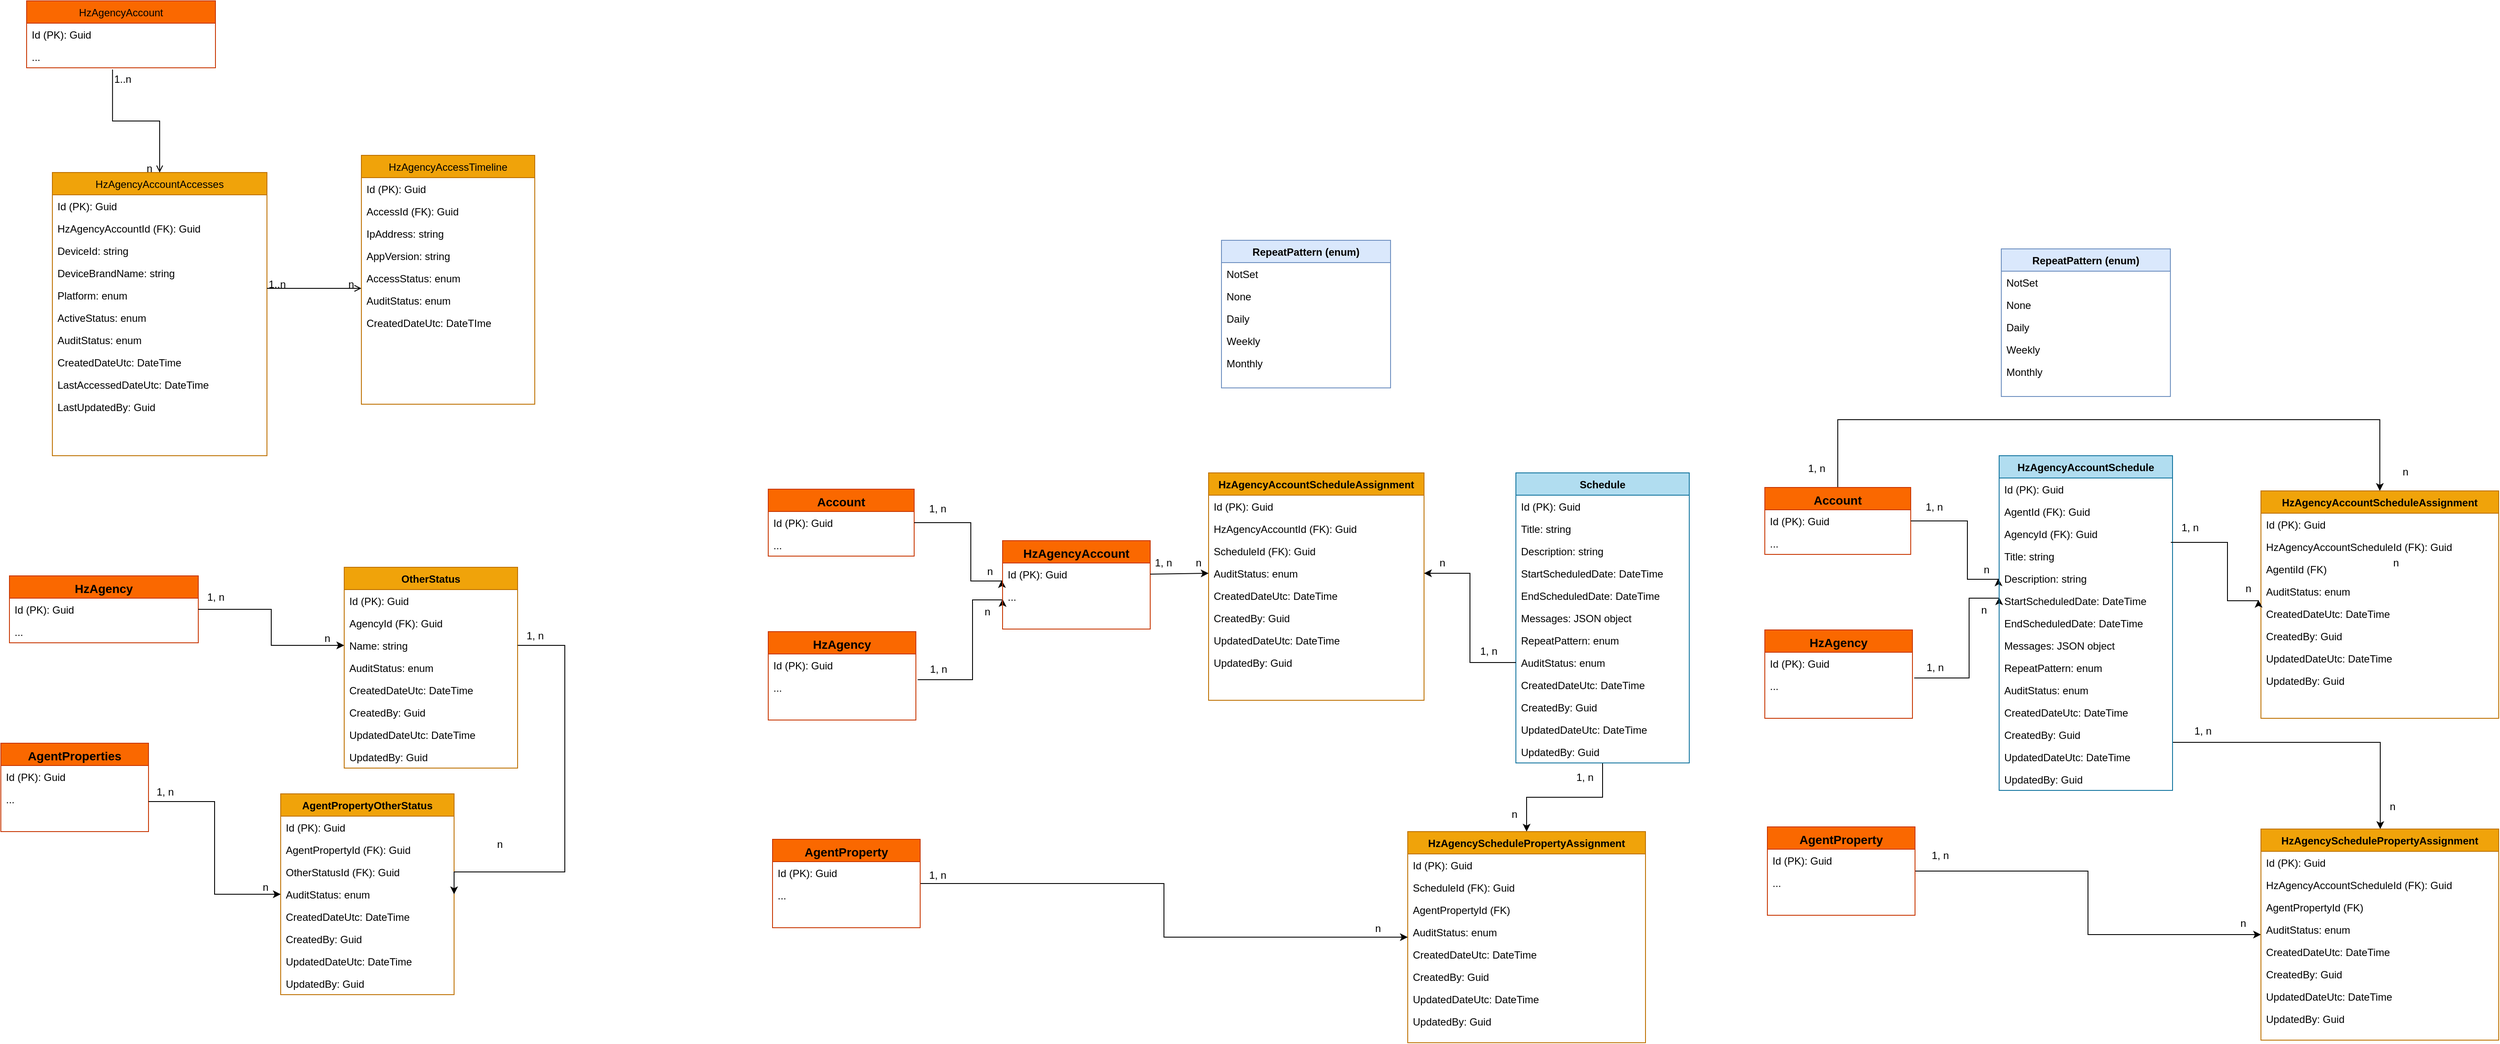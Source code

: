 <mxfile version="21.7.2" type="github">
  <diagram id="C5RBs43oDa-KdzZeNtuy" name="Page-1">
    <mxGraphModel dx="3980" dy="2077" grid="0" gridSize="10" guides="1" tooltips="1" connect="1" arrows="1" fold="1" page="0" pageScale="1" pageWidth="827" pageHeight="1169" math="0" shadow="0">
      <root>
        <mxCell id="WIyWlLk6GJQsqaUBKTNV-0" />
        <mxCell id="WIyWlLk6GJQsqaUBKTNV-1" parent="WIyWlLk6GJQsqaUBKTNV-0" />
        <mxCell id="zkfFHV4jXpPFQw0GAbJ--0" value="HzAgencyAccountAccesses" style="swimlane;fontStyle=0;align=center;verticalAlign=top;childLayout=stackLayout;horizontal=1;startSize=26;horizontalStack=0;resizeParent=1;resizeLast=0;collapsible=1;marginBottom=0;rounded=0;shadow=0;strokeWidth=1;fillColor=#f0a30a;fontColor=#000000;strokeColor=#BD7000;" parent="WIyWlLk6GJQsqaUBKTNV-1" vertex="1">
          <mxGeometry x="100" y="230" width="250" height="330" as="geometry">
            <mxRectangle x="230" y="140" width="160" height="26" as="alternateBounds" />
          </mxGeometry>
        </mxCell>
        <mxCell id="zkfFHV4jXpPFQw0GAbJ--1" value="Id (PK): Guid" style="text;align=left;verticalAlign=top;spacingLeft=4;spacingRight=4;overflow=hidden;rotatable=0;points=[[0,0.5],[1,0.5]];portConstraint=eastwest;" parent="zkfFHV4jXpPFQw0GAbJ--0" vertex="1">
          <mxGeometry y="26" width="250" height="26" as="geometry" />
        </mxCell>
        <mxCell id="tDmPF6AZNqUk_M5yz1E_-6" value="HzAgencyAccountId (FK): Guid" style="text;align=left;verticalAlign=top;spacingLeft=4;spacingRight=4;overflow=hidden;rotatable=0;points=[[0,0.5],[1,0.5]];portConstraint=eastwest;" parent="zkfFHV4jXpPFQw0GAbJ--0" vertex="1">
          <mxGeometry y="52" width="250" height="26" as="geometry" />
        </mxCell>
        <mxCell id="zkfFHV4jXpPFQw0GAbJ--2" value="DeviceId: string" style="text;align=left;verticalAlign=top;spacingLeft=4;spacingRight=4;overflow=hidden;rotatable=0;points=[[0,0.5],[1,0.5]];portConstraint=eastwest;rounded=0;shadow=0;html=0;" parent="zkfFHV4jXpPFQw0GAbJ--0" vertex="1">
          <mxGeometry y="78" width="250" height="26" as="geometry" />
        </mxCell>
        <mxCell id="tDmPF6AZNqUk_M5yz1E_-8" value="DeviceBrandName: string&#xa;" style="text;align=left;verticalAlign=top;spacingLeft=4;spacingRight=4;overflow=hidden;rotatable=0;points=[[0,0.5],[1,0.5]];portConstraint=eastwest;rounded=0;shadow=0;html=0;" parent="zkfFHV4jXpPFQw0GAbJ--0" vertex="1">
          <mxGeometry y="104" width="250" height="26" as="geometry" />
        </mxCell>
        <mxCell id="tDmPF6AZNqUk_M5yz1E_-1" value="Platform: enum&#xa;&#xa;" style="text;align=left;verticalAlign=top;spacingLeft=4;spacingRight=4;overflow=hidden;rotatable=0;points=[[0,0.5],[1,0.5]];portConstraint=eastwest;rounded=0;shadow=0;html=0;" parent="zkfFHV4jXpPFQw0GAbJ--0" vertex="1">
          <mxGeometry y="130" width="250" height="26" as="geometry" />
        </mxCell>
        <mxCell id="tDmPF6AZNqUk_M5yz1E_-3" value="ActiveStatus: enum&#xa;" style="text;align=left;verticalAlign=top;spacingLeft=4;spacingRight=4;overflow=hidden;rotatable=0;points=[[0,0.5],[1,0.5]];portConstraint=eastwest;rounded=0;shadow=0;html=0;" parent="zkfFHV4jXpPFQw0GAbJ--0" vertex="1">
          <mxGeometry y="156" width="250" height="26" as="geometry" />
        </mxCell>
        <mxCell id="tDmPF6AZNqUk_M5yz1E_-4" value="AuditStatus: enum&#xa;" style="text;align=left;verticalAlign=top;spacingLeft=4;spacingRight=4;overflow=hidden;rotatable=0;points=[[0,0.5],[1,0.5]];portConstraint=eastwest;rounded=0;shadow=0;html=0;" parent="zkfFHV4jXpPFQw0GAbJ--0" vertex="1">
          <mxGeometry y="182" width="250" height="26" as="geometry" />
        </mxCell>
        <mxCell id="tDmPF6AZNqUk_M5yz1E_-5" value="CreatedDateUtc: DateTime" style="text;align=left;verticalAlign=top;spacingLeft=4;spacingRight=4;overflow=hidden;rotatable=0;points=[[0,0.5],[1,0.5]];portConstraint=eastwest;rounded=0;shadow=0;html=0;" parent="zkfFHV4jXpPFQw0GAbJ--0" vertex="1">
          <mxGeometry y="208" width="250" height="26" as="geometry" />
        </mxCell>
        <mxCell id="tDmPF6AZNqUk_M5yz1E_-10" value="LastAccessedDateUtc: DateTime" style="text;align=left;verticalAlign=top;spacingLeft=4;spacingRight=4;overflow=hidden;rotatable=0;points=[[0,0.5],[1,0.5]];portConstraint=eastwest;rounded=0;shadow=0;html=0;" parent="zkfFHV4jXpPFQw0GAbJ--0" vertex="1">
          <mxGeometry y="234" width="250" height="26" as="geometry" />
        </mxCell>
        <mxCell id="tDmPF6AZNqUk_M5yz1E_-28" value="LastUpdatedBy: Guid" style="text;align=left;verticalAlign=top;spacingLeft=4;spacingRight=4;overflow=hidden;rotatable=0;points=[[0,0.5],[1,0.5]];portConstraint=eastwest;rounded=0;shadow=0;html=0;" parent="zkfFHV4jXpPFQw0GAbJ--0" vertex="1">
          <mxGeometry y="260" width="250" height="26" as="geometry" />
        </mxCell>
        <mxCell id="zkfFHV4jXpPFQw0GAbJ--17" value="HzAgencyAccessTimeline" style="swimlane;fontStyle=0;align=center;verticalAlign=top;childLayout=stackLayout;horizontal=1;startSize=26;horizontalStack=0;resizeParent=1;resizeLast=0;collapsible=1;marginBottom=0;rounded=0;shadow=0;strokeWidth=1;fillColor=#f0a30a;fontColor=#000000;strokeColor=#BD7000;" parent="WIyWlLk6GJQsqaUBKTNV-1" vertex="1">
          <mxGeometry x="460" y="210" width="202" height="290" as="geometry">
            <mxRectangle x="550" y="140" width="160" height="26" as="alternateBounds" />
          </mxGeometry>
        </mxCell>
        <mxCell id="zkfFHV4jXpPFQw0GAbJ--18" value="Id (PK): Guid&#xa;" style="text;align=left;verticalAlign=top;spacingLeft=4;spacingRight=4;overflow=hidden;rotatable=0;points=[[0,0.5],[1,0.5]];portConstraint=eastwest;" parent="zkfFHV4jXpPFQw0GAbJ--17" vertex="1">
          <mxGeometry y="26" width="202" height="26" as="geometry" />
        </mxCell>
        <mxCell id="tDmPF6AZNqUk_M5yz1E_-9" value="AccessId (FK): Guid&#xa;" style="text;align=left;verticalAlign=top;spacingLeft=4;spacingRight=4;overflow=hidden;rotatable=0;points=[[0,0.5],[1,0.5]];portConstraint=eastwest;" parent="zkfFHV4jXpPFQw0GAbJ--17" vertex="1">
          <mxGeometry y="52" width="202" height="26" as="geometry" />
        </mxCell>
        <mxCell id="zkfFHV4jXpPFQw0GAbJ--20" value="IpAddress: string" style="text;align=left;verticalAlign=top;spacingLeft=4;spacingRight=4;overflow=hidden;rotatable=0;points=[[0,0.5],[1,0.5]];portConstraint=eastwest;rounded=0;shadow=0;html=0;" parent="zkfFHV4jXpPFQw0GAbJ--17" vertex="1">
          <mxGeometry y="78" width="202" height="26" as="geometry" />
        </mxCell>
        <mxCell id="zkfFHV4jXpPFQw0GAbJ--21" value="AppVersion: string" style="text;align=left;verticalAlign=top;spacingLeft=4;spacingRight=4;overflow=hidden;rotatable=0;points=[[0,0.5],[1,0.5]];portConstraint=eastwest;rounded=0;shadow=0;html=0;" parent="zkfFHV4jXpPFQw0GAbJ--17" vertex="1">
          <mxGeometry y="104" width="202" height="26" as="geometry" />
        </mxCell>
        <mxCell id="zkfFHV4jXpPFQw0GAbJ--24" value="AccessStatus: enum" style="text;align=left;verticalAlign=top;spacingLeft=4;spacingRight=4;overflow=hidden;rotatable=0;points=[[0,0.5],[1,0.5]];portConstraint=eastwest;" parent="zkfFHV4jXpPFQw0GAbJ--17" vertex="1">
          <mxGeometry y="130" width="202" height="26" as="geometry" />
        </mxCell>
        <mxCell id="zkfFHV4jXpPFQw0GAbJ--25" value="AuditStatus: enum" style="text;align=left;verticalAlign=top;spacingLeft=4;spacingRight=4;overflow=hidden;rotatable=0;points=[[0,0.5],[1,0.5]];portConstraint=eastwest;" parent="zkfFHV4jXpPFQw0GAbJ--17" vertex="1">
          <mxGeometry y="156" width="202" height="26" as="geometry" />
        </mxCell>
        <mxCell id="zkfFHV4jXpPFQw0GAbJ--22" value="CreatedDateUtc: DateTIme" style="text;align=left;verticalAlign=top;spacingLeft=4;spacingRight=4;overflow=hidden;rotatable=0;points=[[0,0.5],[1,0.5]];portConstraint=eastwest;rounded=0;shadow=0;html=0;" parent="zkfFHV4jXpPFQw0GAbJ--17" vertex="1">
          <mxGeometry y="182" width="202" height="26" as="geometry" />
        </mxCell>
        <mxCell id="zkfFHV4jXpPFQw0GAbJ--26" value="" style="endArrow=open;shadow=0;strokeWidth=1;rounded=0;endFill=1;edgeStyle=elbowEdgeStyle;elbow=vertical;" parent="WIyWlLk6GJQsqaUBKTNV-1" source="zkfFHV4jXpPFQw0GAbJ--0" target="zkfFHV4jXpPFQw0GAbJ--17" edge="1">
          <mxGeometry x="0.5" y="41" relative="1" as="geometry">
            <mxPoint x="380" y="192" as="sourcePoint" />
            <mxPoint x="540" y="192" as="targetPoint" />
            <mxPoint x="-40" y="32" as="offset" />
          </mxGeometry>
        </mxCell>
        <mxCell id="zkfFHV4jXpPFQw0GAbJ--27" value="1..n" style="resizable=0;align=left;verticalAlign=bottom;labelBackgroundColor=none;fontSize=12;" parent="zkfFHV4jXpPFQw0GAbJ--26" connectable="0" vertex="1">
          <mxGeometry x="-1" relative="1" as="geometry">
            <mxPoint y="4" as="offset" />
          </mxGeometry>
        </mxCell>
        <mxCell id="zkfFHV4jXpPFQw0GAbJ--28" value="n" style="resizable=0;align=right;verticalAlign=bottom;labelBackgroundColor=none;fontSize=12;" parent="zkfFHV4jXpPFQw0GAbJ--26" connectable="0" vertex="1">
          <mxGeometry x="1" relative="1" as="geometry">
            <mxPoint x="-7" y="4" as="offset" />
          </mxGeometry>
        </mxCell>
        <mxCell id="tDmPF6AZNqUk_M5yz1E_-11" value="HzAgencyAccount" style="swimlane;fontStyle=0;align=center;verticalAlign=top;childLayout=stackLayout;horizontal=1;startSize=26;horizontalStack=0;resizeParent=1;resizeLast=0;collapsible=1;marginBottom=0;rounded=0;shadow=0;strokeWidth=1;fillColor=#fa6800;fontColor=#000000;strokeColor=#C73500;" parent="WIyWlLk6GJQsqaUBKTNV-1" vertex="1">
          <mxGeometry x="70" y="30" width="220" height="78" as="geometry">
            <mxRectangle x="230" y="140" width="160" height="26" as="alternateBounds" />
          </mxGeometry>
        </mxCell>
        <mxCell id="tDmPF6AZNqUk_M5yz1E_-26" value="Id (PK): Guid" style="text;align=left;verticalAlign=top;spacingLeft=4;spacingRight=4;overflow=hidden;rotatable=0;points=[[0,0.5],[1,0.5]];portConstraint=eastwest;" parent="tDmPF6AZNqUk_M5yz1E_-11" vertex="1">
          <mxGeometry y="26" width="220" height="26" as="geometry" />
        </mxCell>
        <mxCell id="tDmPF6AZNqUk_M5yz1E_-27" value="..." style="text;align=left;verticalAlign=top;spacingLeft=4;spacingRight=4;overflow=hidden;rotatable=0;points=[[0,0.5],[1,0.5]];portConstraint=eastwest;" parent="tDmPF6AZNqUk_M5yz1E_-11" vertex="1">
          <mxGeometry y="52" width="220" height="26" as="geometry" />
        </mxCell>
        <mxCell id="tDmPF6AZNqUk_M5yz1E_-22" value="" style="endArrow=open;shadow=0;strokeWidth=1;rounded=0;endFill=1;edgeStyle=elbowEdgeStyle;elbow=vertical;entryX=0.5;entryY=0;entryDx=0;entryDy=0;exitX=0.455;exitY=1.077;exitDx=0;exitDy=0;exitPerimeter=0;" parent="WIyWlLk6GJQsqaUBKTNV-1" source="tDmPF6AZNqUk_M5yz1E_-27" target="zkfFHV4jXpPFQw0GAbJ--0" edge="1">
          <mxGeometry x="0.5" y="41" relative="1" as="geometry">
            <mxPoint x="-38" y="280" as="sourcePoint" />
            <mxPoint x="110" y="280" as="targetPoint" />
            <mxPoint x="-40" y="32" as="offset" />
          </mxGeometry>
        </mxCell>
        <mxCell id="tDmPF6AZNqUk_M5yz1E_-23" value="1..n" style="resizable=0;align=left;verticalAlign=bottom;labelBackgroundColor=none;fontSize=12;" parent="tDmPF6AZNqUk_M5yz1E_-22" connectable="0" vertex="1">
          <mxGeometry x="-1" relative="1" as="geometry">
            <mxPoint y="20" as="offset" />
          </mxGeometry>
        </mxCell>
        <mxCell id="tDmPF6AZNqUk_M5yz1E_-24" value="n" style="resizable=0;align=right;verticalAlign=bottom;labelBackgroundColor=none;fontSize=12;" parent="tDmPF6AZNqUk_M5yz1E_-22" connectable="0" vertex="1">
          <mxGeometry x="1" relative="1" as="geometry">
            <mxPoint x="-7" y="4" as="offset" />
          </mxGeometry>
        </mxCell>
        <mxCell id="hKZeepe1UXyL7Ytsmvdk-0" value="HzAgency" style="swimlane;fontStyle=1;align=center;verticalAlign=top;childLayout=stackLayout;horizontal=1;startSize=26;horizontalStack=0;resizeParent=1;resizeLast=0;collapsible=1;marginBottom=0;rounded=0;shadow=0;strokeWidth=1;fillColor=#fa6800;fontColor=#000000;strokeColor=#C73500;fontSize=14;" parent="WIyWlLk6GJQsqaUBKTNV-1" vertex="1">
          <mxGeometry x="50" y="700" width="220" height="78" as="geometry">
            <mxRectangle x="230" y="140" width="160" height="26" as="alternateBounds" />
          </mxGeometry>
        </mxCell>
        <mxCell id="hKZeepe1UXyL7Ytsmvdk-1" value="Id (PK): Guid" style="text;align=left;verticalAlign=top;spacingLeft=4;spacingRight=4;overflow=hidden;rotatable=0;points=[[0,0.5],[1,0.5]];portConstraint=eastwest;" parent="hKZeepe1UXyL7Ytsmvdk-0" vertex="1">
          <mxGeometry y="26" width="220" height="26" as="geometry" />
        </mxCell>
        <mxCell id="hKZeepe1UXyL7Ytsmvdk-2" value="..." style="text;align=left;verticalAlign=top;spacingLeft=4;spacingRight=4;overflow=hidden;rotatable=0;points=[[0,0.5],[1,0.5]];portConstraint=eastwest;" parent="hKZeepe1UXyL7Ytsmvdk-0" vertex="1">
          <mxGeometry y="52" width="220" height="26" as="geometry" />
        </mxCell>
        <mxCell id="hKZeepe1UXyL7Ytsmvdk-4" value="OtherStatus" style="swimlane;fontStyle=1;align=center;verticalAlign=top;childLayout=stackLayout;horizontal=1;startSize=26;horizontalStack=0;resizeParent=1;resizeLast=0;collapsible=1;marginBottom=0;rounded=0;shadow=0;strokeWidth=1;fillColor=#f0a30a;fontColor=#000000;strokeColor=#BD7000;" parent="WIyWlLk6GJQsqaUBKTNV-1" vertex="1">
          <mxGeometry x="440" y="690" width="202" height="234" as="geometry">
            <mxRectangle x="550" y="140" width="160" height="26" as="alternateBounds" />
          </mxGeometry>
        </mxCell>
        <mxCell id="hKZeepe1UXyL7Ytsmvdk-5" value="Id (PK): Guid&#xa;" style="text;align=left;verticalAlign=top;spacingLeft=4;spacingRight=4;overflow=hidden;rotatable=0;points=[[0,0.5],[1,0.5]];portConstraint=eastwest;" parent="hKZeepe1UXyL7Ytsmvdk-4" vertex="1">
          <mxGeometry y="26" width="202" height="26" as="geometry" />
        </mxCell>
        <mxCell id="hKZeepe1UXyL7Ytsmvdk-6" value="AgencyId (FK): Guid&#xa;" style="text;align=left;verticalAlign=top;spacingLeft=4;spacingRight=4;overflow=hidden;rotatable=0;points=[[0,0.5],[1,0.5]];portConstraint=eastwest;" parent="hKZeepe1UXyL7Ytsmvdk-4" vertex="1">
          <mxGeometry y="52" width="202" height="26" as="geometry" />
        </mxCell>
        <mxCell id="hKZeepe1UXyL7Ytsmvdk-7" value="Name: string" style="text;align=left;verticalAlign=top;spacingLeft=4;spacingRight=4;overflow=hidden;rotatable=0;points=[[0,0.5],[1,0.5]];portConstraint=eastwest;rounded=0;shadow=0;html=0;" parent="hKZeepe1UXyL7Ytsmvdk-4" vertex="1">
          <mxGeometry y="78" width="202" height="26" as="geometry" />
        </mxCell>
        <mxCell id="hKZeepe1UXyL7Ytsmvdk-10" value="AuditStatus: enum" style="text;align=left;verticalAlign=top;spacingLeft=4;spacingRight=4;overflow=hidden;rotatable=0;points=[[0,0.5],[1,0.5]];portConstraint=eastwest;" parent="hKZeepe1UXyL7Ytsmvdk-4" vertex="1">
          <mxGeometry y="104" width="202" height="26" as="geometry" />
        </mxCell>
        <mxCell id="hKZeepe1UXyL7Ytsmvdk-11" value="CreatedDateUtc: DateTime" style="text;align=left;verticalAlign=top;spacingLeft=4;spacingRight=4;overflow=hidden;rotatable=0;points=[[0,0.5],[1,0.5]];portConstraint=eastwest;rounded=0;shadow=0;html=0;" parent="hKZeepe1UXyL7Ytsmvdk-4" vertex="1">
          <mxGeometry y="130" width="202" height="26" as="geometry" />
        </mxCell>
        <mxCell id="hKZeepe1UXyL7Ytsmvdk-38" value="CreatedBy: Guid&#xa;" style="text;align=left;verticalAlign=top;spacingLeft=4;spacingRight=4;overflow=hidden;rotatable=0;points=[[0,0.5],[1,0.5]];portConstraint=eastwest;rounded=0;shadow=0;html=0;" parent="hKZeepe1UXyL7Ytsmvdk-4" vertex="1">
          <mxGeometry y="156" width="202" height="26" as="geometry" />
        </mxCell>
        <mxCell id="hKZeepe1UXyL7Ytsmvdk-37" value="UpdatedDateUtc: DateTime" style="text;align=left;verticalAlign=top;spacingLeft=4;spacingRight=4;overflow=hidden;rotatable=0;points=[[0,0.5],[1,0.5]];portConstraint=eastwest;rounded=0;shadow=0;html=0;" parent="hKZeepe1UXyL7Ytsmvdk-4" vertex="1">
          <mxGeometry y="182" width="202" height="26" as="geometry" />
        </mxCell>
        <mxCell id="hKZeepe1UXyL7Ytsmvdk-40" value="UpdatedBy: Guid&#xa;" style="text;align=left;verticalAlign=top;spacingLeft=4;spacingRight=4;overflow=hidden;rotatable=0;points=[[0,0.5],[1,0.5]];portConstraint=eastwest;rounded=0;shadow=0;html=0;" parent="hKZeepe1UXyL7Ytsmvdk-4" vertex="1">
          <mxGeometry y="208" width="202" height="26" as="geometry" />
        </mxCell>
        <mxCell id="hKZeepe1UXyL7Ytsmvdk-12" style="edgeStyle=orthogonalEdgeStyle;rounded=0;orthogonalLoop=1;jettySize=auto;html=1;exitX=1;exitY=0.5;exitDx=0;exitDy=0;entryX=0;entryY=0.5;entryDx=0;entryDy=0;" parent="WIyWlLk6GJQsqaUBKTNV-1" source="hKZeepe1UXyL7Ytsmvdk-1" target="hKZeepe1UXyL7Ytsmvdk-7" edge="1">
          <mxGeometry relative="1" as="geometry" />
        </mxCell>
        <mxCell id="hKZeepe1UXyL7Ytsmvdk-13" value="1, n" style="text;html=1;align=center;verticalAlign=middle;resizable=0;points=[];autosize=1;strokeColor=none;fillColor=none;" parent="WIyWlLk6GJQsqaUBKTNV-1" vertex="1">
          <mxGeometry x="270" y="710" width="40" height="30" as="geometry" />
        </mxCell>
        <mxCell id="hKZeepe1UXyL7Ytsmvdk-14" value="n" style="text;html=1;align=center;verticalAlign=middle;resizable=0;points=[];autosize=1;strokeColor=none;fillColor=none;" parent="WIyWlLk6GJQsqaUBKTNV-1" vertex="1">
          <mxGeometry x="405" y="758" width="30" height="30" as="geometry" />
        </mxCell>
        <mxCell id="hKZeepe1UXyL7Ytsmvdk-15" value="AgentProperties" style="swimlane;fontStyle=1;align=center;verticalAlign=top;childLayout=stackLayout;horizontal=1;startSize=26;horizontalStack=0;resizeParent=1;resizeLast=0;collapsible=1;marginBottom=0;rounded=0;shadow=0;strokeWidth=1;fillColor=#fa6800;fontColor=#000000;strokeColor=#C73500;fontSize=14;" parent="WIyWlLk6GJQsqaUBKTNV-1" vertex="1">
          <mxGeometry x="40" y="895" width="172" height="103" as="geometry">
            <mxRectangle x="230" y="140" width="160" height="26" as="alternateBounds" />
          </mxGeometry>
        </mxCell>
        <mxCell id="hKZeepe1UXyL7Ytsmvdk-16" value="Id (PK): Guid" style="text;align=left;verticalAlign=top;spacingLeft=4;spacingRight=4;overflow=hidden;rotatable=0;points=[[0,0.5],[1,0.5]];portConstraint=eastwest;" parent="hKZeepe1UXyL7Ytsmvdk-15" vertex="1">
          <mxGeometry y="26" width="172" height="26" as="geometry" />
        </mxCell>
        <mxCell id="hKZeepe1UXyL7Ytsmvdk-17" value="..." style="text;align=left;verticalAlign=top;spacingLeft=4;spacingRight=4;overflow=hidden;rotatable=0;points=[[0,0.5],[1,0.5]];portConstraint=eastwest;" parent="hKZeepe1UXyL7Ytsmvdk-15" vertex="1">
          <mxGeometry y="52" width="172" height="32" as="geometry" />
        </mxCell>
        <mxCell id="hKZeepe1UXyL7Ytsmvdk-23" value="AgentPropertyOtherStatus" style="swimlane;fontStyle=1;align=center;verticalAlign=top;childLayout=stackLayout;horizontal=1;startSize=26;horizontalStack=0;resizeParent=1;resizeLast=0;collapsible=1;marginBottom=0;rounded=0;shadow=0;strokeWidth=1;fillColor=#f0a30a;fontColor=#000000;strokeColor=#BD7000;" parent="WIyWlLk6GJQsqaUBKTNV-1" vertex="1">
          <mxGeometry x="366" y="954" width="202" height="234" as="geometry">
            <mxRectangle x="550" y="140" width="160" height="26" as="alternateBounds" />
          </mxGeometry>
        </mxCell>
        <mxCell id="hKZeepe1UXyL7Ytsmvdk-24" value="Id (PK): Guid&#xa;" style="text;align=left;verticalAlign=top;spacingLeft=4;spacingRight=4;overflow=hidden;rotatable=0;points=[[0,0.5],[1,0.5]];portConstraint=eastwest;" parent="hKZeepe1UXyL7Ytsmvdk-23" vertex="1">
          <mxGeometry y="26" width="202" height="26" as="geometry" />
        </mxCell>
        <mxCell id="hKZeepe1UXyL7Ytsmvdk-29" value="AgentPropertyId (FK): Guid&#xa;" style="text;align=left;verticalAlign=top;spacingLeft=4;spacingRight=4;overflow=hidden;rotatable=0;points=[[0,0.5],[1,0.5]];portConstraint=eastwest;" parent="hKZeepe1UXyL7Ytsmvdk-23" vertex="1">
          <mxGeometry y="52" width="202" height="26" as="geometry" />
        </mxCell>
        <mxCell id="hKZeepe1UXyL7Ytsmvdk-25" value="OtherStatusId (FK): Guid&#xa;&#xa;" style="text;align=left;verticalAlign=top;spacingLeft=4;spacingRight=4;overflow=hidden;rotatable=0;points=[[0,0.5],[1,0.5]];portConstraint=eastwest;" parent="hKZeepe1UXyL7Ytsmvdk-23" vertex="1">
          <mxGeometry y="78" width="202" height="26" as="geometry" />
        </mxCell>
        <mxCell id="hKZeepe1UXyL7Ytsmvdk-27" value="AuditStatus: enum" style="text;align=left;verticalAlign=top;spacingLeft=4;spacingRight=4;overflow=hidden;rotatable=0;points=[[0,0.5],[1,0.5]];portConstraint=eastwest;" parent="hKZeepe1UXyL7Ytsmvdk-23" vertex="1">
          <mxGeometry y="104" width="202" height="26" as="geometry" />
        </mxCell>
        <mxCell id="hKZeepe1UXyL7Ytsmvdk-42" value="CreatedDateUtc: DateTime" style="text;align=left;verticalAlign=top;spacingLeft=4;spacingRight=4;overflow=hidden;rotatable=0;points=[[0,0.5],[1,0.5]];portConstraint=eastwest;rounded=0;shadow=0;html=0;" parent="hKZeepe1UXyL7Ytsmvdk-23" vertex="1">
          <mxGeometry y="130" width="202" height="26" as="geometry" />
        </mxCell>
        <mxCell id="hKZeepe1UXyL7Ytsmvdk-43" value="CreatedBy: Guid&#xa;" style="text;align=left;verticalAlign=top;spacingLeft=4;spacingRight=4;overflow=hidden;rotatable=0;points=[[0,0.5],[1,0.5]];portConstraint=eastwest;rounded=0;shadow=0;html=0;" parent="hKZeepe1UXyL7Ytsmvdk-23" vertex="1">
          <mxGeometry y="156" width="202" height="26" as="geometry" />
        </mxCell>
        <mxCell id="hKZeepe1UXyL7Ytsmvdk-44" value="UpdatedDateUtc: DateTime" style="text;align=left;verticalAlign=top;spacingLeft=4;spacingRight=4;overflow=hidden;rotatable=0;points=[[0,0.5],[1,0.5]];portConstraint=eastwest;rounded=0;shadow=0;html=0;" parent="hKZeepe1UXyL7Ytsmvdk-23" vertex="1">
          <mxGeometry y="182" width="202" height="26" as="geometry" />
        </mxCell>
        <mxCell id="hKZeepe1UXyL7Ytsmvdk-45" value="UpdatedBy: Guid&#xa;" style="text;align=left;verticalAlign=top;spacingLeft=4;spacingRight=4;overflow=hidden;rotatable=0;points=[[0,0.5],[1,0.5]];portConstraint=eastwest;rounded=0;shadow=0;html=0;" parent="hKZeepe1UXyL7Ytsmvdk-23" vertex="1">
          <mxGeometry y="208" width="202" height="26" as="geometry" />
        </mxCell>
        <mxCell id="hKZeepe1UXyL7Ytsmvdk-30" style="edgeStyle=orthogonalEdgeStyle;rounded=0;orthogonalLoop=1;jettySize=auto;html=1;entryX=1;entryY=0.5;entryDx=0;entryDy=0;" parent="WIyWlLk6GJQsqaUBKTNV-1" source="hKZeepe1UXyL7Ytsmvdk-7" target="hKZeepe1UXyL7Ytsmvdk-23" edge="1">
          <mxGeometry relative="1" as="geometry">
            <mxPoint x="473" y="1029" as="targetPoint" />
            <Array as="points">
              <mxPoint x="697" y="781" />
              <mxPoint x="697" y="1045" />
            </Array>
          </mxGeometry>
        </mxCell>
        <mxCell id="hKZeepe1UXyL7Ytsmvdk-31" value="1, n" style="text;html=1;align=center;verticalAlign=middle;resizable=0;points=[];autosize=1;strokeColor=none;fillColor=none;" parent="WIyWlLk6GJQsqaUBKTNV-1" vertex="1">
          <mxGeometry x="643" y="757" width="38" height="26" as="geometry" />
        </mxCell>
        <mxCell id="hKZeepe1UXyL7Ytsmvdk-32" value="n" style="text;html=1;align=center;verticalAlign=middle;resizable=0;points=[];autosize=1;strokeColor=none;fillColor=none;" parent="WIyWlLk6GJQsqaUBKTNV-1" vertex="1">
          <mxGeometry x="608" y="1000" width="25" height="26" as="geometry" />
        </mxCell>
        <mxCell id="hKZeepe1UXyL7Ytsmvdk-34" style="edgeStyle=orthogonalEdgeStyle;rounded=0;orthogonalLoop=1;jettySize=auto;html=1;exitX=1;exitY=0.5;exitDx=0;exitDy=0;entryX=0;entryY=0.5;entryDx=0;entryDy=0;" parent="WIyWlLk6GJQsqaUBKTNV-1" source="hKZeepe1UXyL7Ytsmvdk-17" target="hKZeepe1UXyL7Ytsmvdk-27" edge="1">
          <mxGeometry relative="1" as="geometry" />
        </mxCell>
        <mxCell id="hKZeepe1UXyL7Ytsmvdk-35" value="1, n" style="text;html=1;align=center;verticalAlign=middle;resizable=0;points=[];autosize=1;strokeColor=none;fillColor=none;" parent="WIyWlLk6GJQsqaUBKTNV-1" vertex="1">
          <mxGeometry x="212" y="939" width="38" height="26" as="geometry" />
        </mxCell>
        <mxCell id="hKZeepe1UXyL7Ytsmvdk-41" value="n" style="text;html=1;align=center;verticalAlign=middle;resizable=0;points=[];autosize=1;strokeColor=none;fillColor=none;" parent="WIyWlLk6GJQsqaUBKTNV-1" vertex="1">
          <mxGeometry x="335" y="1050" width="25" height="26" as="geometry" />
        </mxCell>
        <mxCell id="nfzm4WzogqUr9gZeVb3W-0" value="Account" style="swimlane;fontStyle=1;align=center;verticalAlign=top;childLayout=stackLayout;horizontal=1;startSize=26;horizontalStack=0;resizeParent=1;resizeLast=0;collapsible=1;marginBottom=0;rounded=0;shadow=0;strokeWidth=1;fillColor=#fa6800;fontColor=#000000;strokeColor=#C73500;fontSize=14;" vertex="1" parent="WIyWlLk6GJQsqaUBKTNV-1">
          <mxGeometry x="934" y="599" width="170" height="78" as="geometry">
            <mxRectangle x="230" y="140" width="160" height="26" as="alternateBounds" />
          </mxGeometry>
        </mxCell>
        <mxCell id="nfzm4WzogqUr9gZeVb3W-1" value="Id (PK): Guid" style="text;align=left;verticalAlign=top;spacingLeft=4;spacingRight=4;overflow=hidden;rotatable=0;points=[[0,0.5],[1,0.5]];portConstraint=eastwest;" vertex="1" parent="nfzm4WzogqUr9gZeVb3W-0">
          <mxGeometry y="26" width="170" height="26" as="geometry" />
        </mxCell>
        <mxCell id="nfzm4WzogqUr9gZeVb3W-2" value="..." style="text;align=left;verticalAlign=top;spacingLeft=4;spacingRight=4;overflow=hidden;rotatable=0;points=[[0,0.5],[1,0.5]];portConstraint=eastwest;" vertex="1" parent="nfzm4WzogqUr9gZeVb3W-0">
          <mxGeometry y="52" width="170" height="26" as="geometry" />
        </mxCell>
        <mxCell id="nfzm4WzogqUr9gZeVb3W-12" style="edgeStyle=orthogonalEdgeStyle;rounded=0;orthogonalLoop=1;jettySize=auto;html=1;exitX=1;exitY=0.5;exitDx=0;exitDy=0;entryX=-0.006;entryY=0.769;entryDx=0;entryDy=0;entryPerimeter=0;" edge="1" parent="WIyWlLk6GJQsqaUBKTNV-1" source="nfzm4WzogqUr9gZeVb3W-1" target="nfzm4WzogqUr9gZeVb3W-34">
          <mxGeometry relative="1" as="geometry">
            <mxPoint x="1334" y="651" as="targetPoint" />
            <Array as="points">
              <mxPoint x="1170" y="638" />
              <mxPoint x="1170" y="706" />
            </Array>
          </mxGeometry>
        </mxCell>
        <mxCell id="nfzm4WzogqUr9gZeVb3W-13" value="1, n" style="text;html=1;align=center;verticalAlign=middle;resizable=0;points=[];autosize=1;strokeColor=none;fillColor=none;" vertex="1" parent="WIyWlLk6GJQsqaUBKTNV-1">
          <mxGeometry x="1111" y="607" width="40" height="30" as="geometry" />
        </mxCell>
        <mxCell id="nfzm4WzogqUr9gZeVb3W-14" value="n" style="text;html=1;align=center;verticalAlign=middle;resizable=0;points=[];autosize=1;strokeColor=none;fillColor=none;" vertex="1" parent="WIyWlLk6GJQsqaUBKTNV-1">
          <mxGeometry x="1177" y="680" width="30" height="30" as="geometry" />
        </mxCell>
        <mxCell id="nfzm4WzogqUr9gZeVb3W-15" value="HzAgency" style="swimlane;fontStyle=1;align=center;verticalAlign=top;childLayout=stackLayout;horizontal=1;startSize=26;horizontalStack=0;resizeParent=1;resizeLast=0;collapsible=1;marginBottom=0;rounded=0;shadow=0;strokeWidth=1;fillColor=#fa6800;fontColor=#000000;strokeColor=#C73500;fontSize=14;" vertex="1" parent="WIyWlLk6GJQsqaUBKTNV-1">
          <mxGeometry x="934" y="765" width="172" height="103" as="geometry">
            <mxRectangle x="230" y="140" width="160" height="26" as="alternateBounds" />
          </mxGeometry>
        </mxCell>
        <mxCell id="nfzm4WzogqUr9gZeVb3W-16" value="Id (PK): Guid" style="text;align=left;verticalAlign=top;spacingLeft=4;spacingRight=4;overflow=hidden;rotatable=0;points=[[0,0.5],[1,0.5]];portConstraint=eastwest;" vertex="1" parent="nfzm4WzogqUr9gZeVb3W-15">
          <mxGeometry y="26" width="172" height="26" as="geometry" />
        </mxCell>
        <mxCell id="nfzm4WzogqUr9gZeVb3W-17" value="..." style="text;align=left;verticalAlign=top;spacingLeft=4;spacingRight=4;overflow=hidden;rotatable=0;points=[[0,0.5],[1,0.5]];portConstraint=eastwest;" vertex="1" parent="nfzm4WzogqUr9gZeVb3W-15">
          <mxGeometry y="52" width="172" height="32" as="geometry" />
        </mxCell>
        <mxCell id="nfzm4WzogqUr9gZeVb3W-30" style="edgeStyle=orthogonalEdgeStyle;rounded=0;orthogonalLoop=1;jettySize=auto;html=1;exitX=1.012;exitY=0.125;exitDx=0;exitDy=0;exitPerimeter=0;entryX=0;entryY=0.5;entryDx=0;entryDy=0;" edge="1" parent="WIyWlLk6GJQsqaUBKTNV-1" source="nfzm4WzogqUr9gZeVb3W-17" target="nfzm4WzogqUr9gZeVb3W-35">
          <mxGeometry relative="1" as="geometry">
            <mxPoint x="1169" y="749" as="sourcePoint" />
            <mxPoint x="1242" y="754" as="targetPoint" />
            <Array as="points">
              <mxPoint x="1172" y="821" />
              <mxPoint x="1172" y="728" />
            </Array>
          </mxGeometry>
        </mxCell>
        <mxCell id="nfzm4WzogqUr9gZeVb3W-31" value="1, n" style="text;html=1;align=center;verticalAlign=middle;resizable=0;points=[];autosize=1;strokeColor=none;fillColor=none;" vertex="1" parent="WIyWlLk6GJQsqaUBKTNV-1">
          <mxGeometry x="1113" y="796" width="38" height="26" as="geometry" />
        </mxCell>
        <mxCell id="nfzm4WzogqUr9gZeVb3W-33" value="HzAgencyAccount" style="swimlane;fontStyle=1;align=center;verticalAlign=top;childLayout=stackLayout;horizontal=1;startSize=26;horizontalStack=0;resizeParent=1;resizeLast=0;collapsible=1;marginBottom=0;rounded=0;shadow=0;strokeWidth=1;fillColor=#fa6800;fontColor=#000000;strokeColor=#C73500;fontSize=14;" vertex="1" parent="WIyWlLk6GJQsqaUBKTNV-1">
          <mxGeometry x="1207" y="659" width="172" height="103" as="geometry">
            <mxRectangle x="230" y="140" width="160" height="26" as="alternateBounds" />
          </mxGeometry>
        </mxCell>
        <mxCell id="nfzm4WzogqUr9gZeVb3W-34" value="Id (PK): Guid" style="text;align=left;verticalAlign=top;spacingLeft=4;spacingRight=4;overflow=hidden;rotatable=0;points=[[0,0.5],[1,0.5]];portConstraint=eastwest;" vertex="1" parent="nfzm4WzogqUr9gZeVb3W-33">
          <mxGeometry y="26" width="172" height="26" as="geometry" />
        </mxCell>
        <mxCell id="nfzm4WzogqUr9gZeVb3W-35" value="..." style="text;align=left;verticalAlign=top;spacingLeft=4;spacingRight=4;overflow=hidden;rotatable=0;points=[[0,0.5],[1,0.5]];portConstraint=eastwest;" vertex="1" parent="nfzm4WzogqUr9gZeVb3W-33">
          <mxGeometry y="52" width="172" height="32" as="geometry" />
        </mxCell>
        <mxCell id="nfzm4WzogqUr9gZeVb3W-36" value="n" style="text;html=1;align=center;verticalAlign=middle;resizable=0;points=[];autosize=1;strokeColor=none;fillColor=none;" vertex="1" parent="WIyWlLk6GJQsqaUBKTNV-1">
          <mxGeometry x="1174" y="727" width="30" height="30" as="geometry" />
        </mxCell>
        <mxCell id="nfzm4WzogqUr9gZeVb3W-182" style="edgeStyle=orthogonalEdgeStyle;rounded=0;orthogonalLoop=1;jettySize=auto;html=1;" edge="1" parent="WIyWlLk6GJQsqaUBKTNV-1" source="nfzm4WzogqUr9gZeVb3W-37" target="nfzm4WzogqUr9gZeVb3W-170">
          <mxGeometry relative="1" as="geometry" />
        </mxCell>
        <mxCell id="nfzm4WzogqUr9gZeVb3W-37" value="Schedule" style="swimlane;fontStyle=1;align=center;verticalAlign=top;childLayout=stackLayout;horizontal=1;startSize=26;horizontalStack=0;resizeParent=1;resizeLast=0;collapsible=1;marginBottom=0;rounded=0;shadow=0;strokeWidth=1;fillColor=#b1ddf0;strokeColor=#10739e;" vertex="1" parent="WIyWlLk6GJQsqaUBKTNV-1">
          <mxGeometry x="1805" y="580" width="202" height="338" as="geometry">
            <mxRectangle x="550" y="140" width="160" height="26" as="alternateBounds" />
          </mxGeometry>
        </mxCell>
        <mxCell id="nfzm4WzogqUr9gZeVb3W-38" value="Id (PK): Guid&#xa;" style="text;align=left;verticalAlign=top;spacingLeft=4;spacingRight=4;overflow=hidden;rotatable=0;points=[[0,0.5],[1,0.5]];portConstraint=eastwest;" vertex="1" parent="nfzm4WzogqUr9gZeVb3W-37">
          <mxGeometry y="26" width="202" height="26" as="geometry" />
        </mxCell>
        <mxCell id="nfzm4WzogqUr9gZeVb3W-40" value="Title: string" style="text;align=left;verticalAlign=top;spacingLeft=4;spacingRight=4;overflow=hidden;rotatable=0;points=[[0,0.5],[1,0.5]];portConstraint=eastwest;rounded=0;shadow=0;html=0;" vertex="1" parent="nfzm4WzogqUr9gZeVb3W-37">
          <mxGeometry y="52" width="202" height="26" as="geometry" />
        </mxCell>
        <mxCell id="nfzm4WzogqUr9gZeVb3W-64" value="Description: string" style="text;align=left;verticalAlign=top;spacingLeft=4;spacingRight=4;overflow=hidden;rotatable=0;points=[[0,0.5],[1,0.5]];portConstraint=eastwest;rounded=0;shadow=0;html=0;" vertex="1" parent="nfzm4WzogqUr9gZeVb3W-37">
          <mxGeometry y="78" width="202" height="26" as="geometry" />
        </mxCell>
        <mxCell id="nfzm4WzogqUr9gZeVb3W-65" value="StartScheduledDate: DateTime" style="text;align=left;verticalAlign=top;spacingLeft=4;spacingRight=4;overflow=hidden;rotatable=0;points=[[0,0.5],[1,0.5]];portConstraint=eastwest;rounded=0;shadow=0;html=0;" vertex="1" parent="nfzm4WzogqUr9gZeVb3W-37">
          <mxGeometry y="104" width="202" height="26" as="geometry" />
        </mxCell>
        <mxCell id="nfzm4WzogqUr9gZeVb3W-66" value="EndScheduledDate: DateTime" style="text;align=left;verticalAlign=top;spacingLeft=4;spacingRight=4;overflow=hidden;rotatable=0;points=[[0,0.5],[1,0.5]];portConstraint=eastwest;rounded=0;shadow=0;html=0;" vertex="1" parent="nfzm4WzogqUr9gZeVb3W-37">
          <mxGeometry y="130" width="202" height="26" as="geometry" />
        </mxCell>
        <mxCell id="nfzm4WzogqUr9gZeVb3W-83" value="Messages: JSON object" style="text;align=left;verticalAlign=top;spacingLeft=4;spacingRight=4;overflow=hidden;rotatable=0;points=[[0,0.5],[1,0.5]];portConstraint=eastwest;rounded=0;shadow=0;html=0;" vertex="1" parent="nfzm4WzogqUr9gZeVb3W-37">
          <mxGeometry y="156" width="202" height="26" as="geometry" />
        </mxCell>
        <mxCell id="nfzm4WzogqUr9gZeVb3W-67" value="RepeatPattern: enum" style="text;align=left;verticalAlign=top;spacingLeft=4;spacingRight=4;overflow=hidden;rotatable=0;points=[[0,0.5],[1,0.5]];portConstraint=eastwest;rounded=0;shadow=0;html=0;" vertex="1" parent="nfzm4WzogqUr9gZeVb3W-37">
          <mxGeometry y="182" width="202" height="26" as="geometry" />
        </mxCell>
        <mxCell id="nfzm4WzogqUr9gZeVb3W-41" value="AuditStatus: enum" style="text;align=left;verticalAlign=top;spacingLeft=4;spacingRight=4;overflow=hidden;rotatable=0;points=[[0,0.5],[1,0.5]];portConstraint=eastwest;" vertex="1" parent="nfzm4WzogqUr9gZeVb3W-37">
          <mxGeometry y="208" width="202" height="26" as="geometry" />
        </mxCell>
        <mxCell id="nfzm4WzogqUr9gZeVb3W-42" value="CreatedDateUtc: DateTime" style="text;align=left;verticalAlign=top;spacingLeft=4;spacingRight=4;overflow=hidden;rotatable=0;points=[[0,0.5],[1,0.5]];portConstraint=eastwest;rounded=0;shadow=0;html=0;" vertex="1" parent="nfzm4WzogqUr9gZeVb3W-37">
          <mxGeometry y="234" width="202" height="26" as="geometry" />
        </mxCell>
        <mxCell id="nfzm4WzogqUr9gZeVb3W-43" value="CreatedBy: Guid&#xa;" style="text;align=left;verticalAlign=top;spacingLeft=4;spacingRight=4;overflow=hidden;rotatable=0;points=[[0,0.5],[1,0.5]];portConstraint=eastwest;rounded=0;shadow=0;html=0;" vertex="1" parent="nfzm4WzogqUr9gZeVb3W-37">
          <mxGeometry y="260" width="202" height="26" as="geometry" />
        </mxCell>
        <mxCell id="nfzm4WzogqUr9gZeVb3W-44" value="UpdatedDateUtc: DateTime" style="text;align=left;verticalAlign=top;spacingLeft=4;spacingRight=4;overflow=hidden;rotatable=0;points=[[0,0.5],[1,0.5]];portConstraint=eastwest;rounded=0;shadow=0;html=0;" vertex="1" parent="nfzm4WzogqUr9gZeVb3W-37">
          <mxGeometry y="286" width="202" height="26" as="geometry" />
        </mxCell>
        <mxCell id="nfzm4WzogqUr9gZeVb3W-45" value="UpdatedBy: Guid&#xa;" style="text;align=left;verticalAlign=top;spacingLeft=4;spacingRight=4;overflow=hidden;rotatable=0;points=[[0,0.5],[1,0.5]];portConstraint=eastwest;rounded=0;shadow=0;html=0;" vertex="1" parent="nfzm4WzogqUr9gZeVb3W-37">
          <mxGeometry y="312" width="202" height="26" as="geometry" />
        </mxCell>
        <mxCell id="nfzm4WzogqUr9gZeVb3W-46" value="HzAgencyAccountScheduleAssignment" style="swimlane;fontStyle=1;align=center;verticalAlign=top;childLayout=stackLayout;horizontal=1;startSize=26;horizontalStack=0;resizeParent=1;resizeLast=0;collapsible=1;marginBottom=0;rounded=0;shadow=0;strokeWidth=1;fillColor=#f0a30a;fontColor=#000000;strokeColor=#BD7000;" vertex="1" parent="WIyWlLk6GJQsqaUBKTNV-1">
          <mxGeometry x="1447" y="580" width="251" height="265" as="geometry">
            <mxRectangle x="550" y="140" width="160" height="26" as="alternateBounds" />
          </mxGeometry>
        </mxCell>
        <mxCell id="nfzm4WzogqUr9gZeVb3W-47" value="Id (PK): Guid&#xa;" style="text;align=left;verticalAlign=top;spacingLeft=4;spacingRight=4;overflow=hidden;rotatable=0;points=[[0,0.5],[1,0.5]];portConstraint=eastwest;" vertex="1" parent="nfzm4WzogqUr9gZeVb3W-46">
          <mxGeometry y="26" width="251" height="26" as="geometry" />
        </mxCell>
        <mxCell id="nfzm4WzogqUr9gZeVb3W-48" value="HzAgencyAccountId (FK): Guid&#xa;" style="text;align=left;verticalAlign=top;spacingLeft=4;spacingRight=4;overflow=hidden;rotatable=0;points=[[0,0.5],[1,0.5]];portConstraint=eastwest;" vertex="1" parent="nfzm4WzogqUr9gZeVb3W-46">
          <mxGeometry y="52" width="251" height="26" as="geometry" />
        </mxCell>
        <mxCell id="nfzm4WzogqUr9gZeVb3W-55" value="ScheduleId (FK): Guid&#xa;" style="text;align=left;verticalAlign=top;spacingLeft=4;spacingRight=4;overflow=hidden;rotatable=0;points=[[0,0.5],[1,0.5]];portConstraint=eastwest;" vertex="1" parent="nfzm4WzogqUr9gZeVb3W-46">
          <mxGeometry y="78" width="251" height="26" as="geometry" />
        </mxCell>
        <mxCell id="nfzm4WzogqUr9gZeVb3W-50" value="AuditStatus: enum" style="text;align=left;verticalAlign=top;spacingLeft=4;spacingRight=4;overflow=hidden;rotatable=0;points=[[0,0.5],[1,0.5]];portConstraint=eastwest;" vertex="1" parent="nfzm4WzogqUr9gZeVb3W-46">
          <mxGeometry y="104" width="251" height="26" as="geometry" />
        </mxCell>
        <mxCell id="nfzm4WzogqUr9gZeVb3W-51" value="CreatedDateUtc: DateTime" style="text;align=left;verticalAlign=top;spacingLeft=4;spacingRight=4;overflow=hidden;rotatable=0;points=[[0,0.5],[1,0.5]];portConstraint=eastwest;rounded=0;shadow=0;html=0;" vertex="1" parent="nfzm4WzogqUr9gZeVb3W-46">
          <mxGeometry y="130" width="251" height="26" as="geometry" />
        </mxCell>
        <mxCell id="nfzm4WzogqUr9gZeVb3W-52" value="CreatedBy: Guid&#xa;" style="text;align=left;verticalAlign=top;spacingLeft=4;spacingRight=4;overflow=hidden;rotatable=0;points=[[0,0.5],[1,0.5]];portConstraint=eastwest;rounded=0;shadow=0;html=0;" vertex="1" parent="nfzm4WzogqUr9gZeVb3W-46">
          <mxGeometry y="156" width="251" height="26" as="geometry" />
        </mxCell>
        <mxCell id="nfzm4WzogqUr9gZeVb3W-53" value="UpdatedDateUtc: DateTime" style="text;align=left;verticalAlign=top;spacingLeft=4;spacingRight=4;overflow=hidden;rotatable=0;points=[[0,0.5],[1,0.5]];portConstraint=eastwest;rounded=0;shadow=0;html=0;" vertex="1" parent="nfzm4WzogqUr9gZeVb3W-46">
          <mxGeometry y="182" width="251" height="26" as="geometry" />
        </mxCell>
        <mxCell id="nfzm4WzogqUr9gZeVb3W-54" value="UpdatedBy: Guid&#xa;" style="text;align=left;verticalAlign=top;spacingLeft=4;spacingRight=4;overflow=hidden;rotatable=0;points=[[0,0.5],[1,0.5]];portConstraint=eastwest;rounded=0;shadow=0;html=0;" vertex="1" parent="nfzm4WzogqUr9gZeVb3W-46">
          <mxGeometry y="208" width="251" height="26" as="geometry" />
        </mxCell>
        <mxCell id="nfzm4WzogqUr9gZeVb3W-57" value="" style="endArrow=classic;html=1;rounded=0;exitX=1;exitY=0.5;exitDx=0;exitDy=0;entryX=0;entryY=0.5;entryDx=0;entryDy=0;" edge="1" parent="WIyWlLk6GJQsqaUBKTNV-1" source="nfzm4WzogqUr9gZeVb3W-34" target="nfzm4WzogqUr9gZeVb3W-50">
          <mxGeometry width="50" height="50" relative="1" as="geometry">
            <mxPoint x="1579" y="810" as="sourcePoint" />
            <mxPoint x="1629" y="760" as="targetPoint" />
          </mxGeometry>
        </mxCell>
        <mxCell id="nfzm4WzogqUr9gZeVb3W-58" value="1, n" style="text;html=1;align=center;verticalAlign=middle;resizable=0;points=[];autosize=1;strokeColor=none;fillColor=none;" vertex="1" parent="WIyWlLk6GJQsqaUBKTNV-1">
          <mxGeometry x="1374" y="670" width="40" height="30" as="geometry" />
        </mxCell>
        <mxCell id="nfzm4WzogqUr9gZeVb3W-59" value="n" style="text;html=1;align=center;verticalAlign=middle;resizable=0;points=[];autosize=1;strokeColor=none;fillColor=none;" vertex="1" parent="WIyWlLk6GJQsqaUBKTNV-1">
          <mxGeometry x="1420" y="670" width="30" height="30" as="geometry" />
        </mxCell>
        <mxCell id="nfzm4WzogqUr9gZeVb3W-61" style="edgeStyle=orthogonalEdgeStyle;rounded=0;orthogonalLoop=1;jettySize=auto;html=1;entryX=1;entryY=0.5;entryDx=0;entryDy=0;" edge="1" parent="WIyWlLk6GJQsqaUBKTNV-1" source="nfzm4WzogqUr9gZeVb3W-41" target="nfzm4WzogqUr9gZeVb3W-50">
          <mxGeometry relative="1" as="geometry" />
        </mxCell>
        <mxCell id="nfzm4WzogqUr9gZeVb3W-62" value="1, n" style="text;html=1;align=center;verticalAlign=middle;resizable=0;points=[];autosize=1;strokeColor=none;fillColor=none;" vertex="1" parent="WIyWlLk6GJQsqaUBKTNV-1">
          <mxGeometry x="1753" y="773" width="40" height="30" as="geometry" />
        </mxCell>
        <mxCell id="nfzm4WzogqUr9gZeVb3W-63" value="n" style="text;html=1;align=center;verticalAlign=middle;resizable=0;points=[];autosize=1;strokeColor=none;fillColor=none;" vertex="1" parent="WIyWlLk6GJQsqaUBKTNV-1">
          <mxGeometry x="1704" y="670" width="30" height="30" as="geometry" />
        </mxCell>
        <mxCell id="nfzm4WzogqUr9gZeVb3W-68" value="RepeatPattern (enum)" style="swimlane;fontStyle=1;align=center;verticalAlign=top;childLayout=stackLayout;horizontal=1;startSize=26;horizontalStack=0;resizeParent=1;resizeLast=0;collapsible=1;marginBottom=0;rounded=0;shadow=0;strokeWidth=1;fillColor=#dae8fc;strokeColor=#6c8ebf;" vertex="1" parent="WIyWlLk6GJQsqaUBKTNV-1">
          <mxGeometry x="1462" y="309" width="197" height="172" as="geometry">
            <mxRectangle x="550" y="140" width="160" height="26" as="alternateBounds" />
          </mxGeometry>
        </mxCell>
        <mxCell id="nfzm4WzogqUr9gZeVb3W-69" value="NotSet" style="text;align=left;verticalAlign=top;spacingLeft=4;spacingRight=4;overflow=hidden;rotatable=0;points=[[0,0.5],[1,0.5]];portConstraint=eastwest;" vertex="1" parent="nfzm4WzogqUr9gZeVb3W-68">
          <mxGeometry y="26" width="197" height="26" as="geometry" />
        </mxCell>
        <mxCell id="nfzm4WzogqUr9gZeVb3W-82" value="None" style="text;align=left;verticalAlign=top;spacingLeft=4;spacingRight=4;overflow=hidden;rotatable=0;points=[[0,0.5],[1,0.5]];portConstraint=eastwest;" vertex="1" parent="nfzm4WzogqUr9gZeVb3W-68">
          <mxGeometry y="52" width="197" height="26" as="geometry" />
        </mxCell>
        <mxCell id="nfzm4WzogqUr9gZeVb3W-81" value="Daily" style="text;align=left;verticalAlign=top;spacingLeft=4;spacingRight=4;overflow=hidden;rotatable=0;points=[[0,0.5],[1,0.5]];portConstraint=eastwest;" vertex="1" parent="nfzm4WzogqUr9gZeVb3W-68">
          <mxGeometry y="78" width="197" height="26" as="geometry" />
        </mxCell>
        <mxCell id="nfzm4WzogqUr9gZeVb3W-70" value="Weekly" style="text;align=left;verticalAlign=top;spacingLeft=4;spacingRight=4;overflow=hidden;rotatable=0;points=[[0,0.5],[1,0.5]];portConstraint=eastwest;rounded=0;shadow=0;html=0;" vertex="1" parent="nfzm4WzogqUr9gZeVb3W-68">
          <mxGeometry y="104" width="197" height="26" as="geometry" />
        </mxCell>
        <mxCell id="nfzm4WzogqUr9gZeVb3W-80" value="Monthly" style="text;align=left;verticalAlign=top;spacingLeft=4;spacingRight=4;overflow=hidden;rotatable=0;points=[[0,0.5],[1,0.5]];portConstraint=eastwest;rounded=0;shadow=0;html=0;" vertex="1" parent="nfzm4WzogqUr9gZeVb3W-68">
          <mxGeometry y="130" width="197" height="26" as="geometry" />
        </mxCell>
        <mxCell id="nfzm4WzogqUr9gZeVb3W-137" style="edgeStyle=orthogonalEdgeStyle;rounded=0;orthogonalLoop=1;jettySize=auto;html=1;entryX=0.5;entryY=0;entryDx=0;entryDy=0;" edge="1" parent="WIyWlLk6GJQsqaUBKTNV-1" source="nfzm4WzogqUr9gZeVb3W-84" target="nfzm4WzogqUr9gZeVb3W-112">
          <mxGeometry relative="1" as="geometry">
            <Array as="points">
              <mxPoint x="2180" y="518" />
              <mxPoint x="2812" y="518" />
            </Array>
          </mxGeometry>
        </mxCell>
        <mxCell id="nfzm4WzogqUr9gZeVb3W-84" value="Account" style="swimlane;fontStyle=1;align=center;verticalAlign=top;childLayout=stackLayout;horizontal=1;startSize=26;horizontalStack=0;resizeParent=1;resizeLast=0;collapsible=1;marginBottom=0;rounded=0;shadow=0;strokeWidth=1;fillColor=#fa6800;fontColor=#000000;strokeColor=#C73500;fontSize=14;" vertex="1" parent="WIyWlLk6GJQsqaUBKTNV-1">
          <mxGeometry x="2095" y="597" width="170" height="78" as="geometry">
            <mxRectangle x="230" y="140" width="160" height="26" as="alternateBounds" />
          </mxGeometry>
        </mxCell>
        <mxCell id="nfzm4WzogqUr9gZeVb3W-85" value="Id (PK): Guid" style="text;align=left;verticalAlign=top;spacingLeft=4;spacingRight=4;overflow=hidden;rotatable=0;points=[[0,0.5],[1,0.5]];portConstraint=eastwest;" vertex="1" parent="nfzm4WzogqUr9gZeVb3W-84">
          <mxGeometry y="26" width="170" height="26" as="geometry" />
        </mxCell>
        <mxCell id="nfzm4WzogqUr9gZeVb3W-86" value="..." style="text;align=left;verticalAlign=top;spacingLeft=4;spacingRight=4;overflow=hidden;rotatable=0;points=[[0,0.5],[1,0.5]];portConstraint=eastwest;" vertex="1" parent="nfzm4WzogqUr9gZeVb3W-84">
          <mxGeometry y="52" width="170" height="26" as="geometry" />
        </mxCell>
        <mxCell id="nfzm4WzogqUr9gZeVb3W-87" style="edgeStyle=orthogonalEdgeStyle;rounded=0;orthogonalLoop=1;jettySize=auto;html=1;exitX=1;exitY=0.5;exitDx=0;exitDy=0;entryX=-0.006;entryY=0.769;entryDx=0;entryDy=0;entryPerimeter=0;" edge="1" parent="WIyWlLk6GJQsqaUBKTNV-1" source="nfzm4WzogqUr9gZeVb3W-85">
          <mxGeometry relative="1" as="geometry">
            <mxPoint x="2366.968" y="702.994" as="targetPoint" />
            <Array as="points">
              <mxPoint x="2331" y="636" />
              <mxPoint x="2331" y="704" />
            </Array>
          </mxGeometry>
        </mxCell>
        <mxCell id="nfzm4WzogqUr9gZeVb3W-88" value="1, n" style="text;html=1;align=center;verticalAlign=middle;resizable=0;points=[];autosize=1;strokeColor=none;fillColor=none;" vertex="1" parent="WIyWlLk6GJQsqaUBKTNV-1">
          <mxGeometry x="2272" y="605" width="40" height="30" as="geometry" />
        </mxCell>
        <mxCell id="nfzm4WzogqUr9gZeVb3W-89" value="n" style="text;html=1;align=center;verticalAlign=middle;resizable=0;points=[];autosize=1;strokeColor=none;fillColor=none;" vertex="1" parent="WIyWlLk6GJQsqaUBKTNV-1">
          <mxGeometry x="2338" y="678" width="30" height="30" as="geometry" />
        </mxCell>
        <mxCell id="nfzm4WzogqUr9gZeVb3W-90" value="HzAgency" style="swimlane;fontStyle=1;align=center;verticalAlign=top;childLayout=stackLayout;horizontal=1;startSize=26;horizontalStack=0;resizeParent=1;resizeLast=0;collapsible=1;marginBottom=0;rounded=0;shadow=0;strokeWidth=1;fillColor=#fa6800;fontColor=#000000;strokeColor=#C73500;fontSize=14;" vertex="1" parent="WIyWlLk6GJQsqaUBKTNV-1">
          <mxGeometry x="2095" y="763" width="172" height="103" as="geometry">
            <mxRectangle x="230" y="140" width="160" height="26" as="alternateBounds" />
          </mxGeometry>
        </mxCell>
        <mxCell id="nfzm4WzogqUr9gZeVb3W-91" value="Id (PK): Guid" style="text;align=left;verticalAlign=top;spacingLeft=4;spacingRight=4;overflow=hidden;rotatable=0;points=[[0,0.5],[1,0.5]];portConstraint=eastwest;" vertex="1" parent="nfzm4WzogqUr9gZeVb3W-90">
          <mxGeometry y="26" width="172" height="26" as="geometry" />
        </mxCell>
        <mxCell id="nfzm4WzogqUr9gZeVb3W-92" value="..." style="text;align=left;verticalAlign=top;spacingLeft=4;spacingRight=4;overflow=hidden;rotatable=0;points=[[0,0.5],[1,0.5]];portConstraint=eastwest;" vertex="1" parent="nfzm4WzogqUr9gZeVb3W-90">
          <mxGeometry y="52" width="172" height="32" as="geometry" />
        </mxCell>
        <mxCell id="nfzm4WzogqUr9gZeVb3W-93" style="edgeStyle=orthogonalEdgeStyle;rounded=0;orthogonalLoop=1;jettySize=auto;html=1;exitX=1.012;exitY=0.125;exitDx=0;exitDy=0;exitPerimeter=0;entryX=0;entryY=0.5;entryDx=0;entryDy=0;" edge="1" parent="WIyWlLk6GJQsqaUBKTNV-1" source="nfzm4WzogqUr9gZeVb3W-92">
          <mxGeometry relative="1" as="geometry">
            <mxPoint x="2330" y="747" as="sourcePoint" />
            <mxPoint x="2368" y="725" as="targetPoint" />
            <Array as="points">
              <mxPoint x="2333" y="819" />
              <mxPoint x="2333" y="726" />
            </Array>
          </mxGeometry>
        </mxCell>
        <mxCell id="nfzm4WzogqUr9gZeVb3W-94" value="1, n" style="text;html=1;align=center;verticalAlign=middle;resizable=0;points=[];autosize=1;strokeColor=none;fillColor=none;" vertex="1" parent="WIyWlLk6GJQsqaUBKTNV-1">
          <mxGeometry x="2274" y="794" width="38" height="26" as="geometry" />
        </mxCell>
        <mxCell id="nfzm4WzogqUr9gZeVb3W-98" value="n" style="text;html=1;align=center;verticalAlign=middle;resizable=0;points=[];autosize=1;strokeColor=none;fillColor=none;" vertex="1" parent="WIyWlLk6GJQsqaUBKTNV-1">
          <mxGeometry x="2335" y="725" width="30" height="30" as="geometry" />
        </mxCell>
        <mxCell id="nfzm4WzogqUr9gZeVb3W-166" style="edgeStyle=orthogonalEdgeStyle;rounded=0;orthogonalLoop=1;jettySize=auto;html=1;" edge="1" parent="WIyWlLk6GJQsqaUBKTNV-1" source="nfzm4WzogqUr9gZeVb3W-99" target="nfzm4WzogqUr9gZeVb3W-157">
          <mxGeometry relative="1" as="geometry">
            <Array as="points">
              <mxPoint x="2812" y="894" />
            </Array>
          </mxGeometry>
        </mxCell>
        <mxCell id="nfzm4WzogqUr9gZeVb3W-99" value="HzAgencyAccountSchedule" style="swimlane;fontStyle=1;align=center;verticalAlign=top;childLayout=stackLayout;horizontal=1;startSize=26;horizontalStack=0;resizeParent=1;resizeLast=0;collapsible=1;marginBottom=0;rounded=0;shadow=0;strokeWidth=1;fillColor=#b1ddf0;strokeColor=#10739e;" vertex="1" parent="WIyWlLk6GJQsqaUBKTNV-1">
          <mxGeometry x="2368" y="560" width="202" height="390" as="geometry">
            <mxRectangle x="550" y="140" width="160" height="26" as="alternateBounds" />
          </mxGeometry>
        </mxCell>
        <mxCell id="nfzm4WzogqUr9gZeVb3W-100" value="Id (PK): Guid&#xa;" style="text;align=left;verticalAlign=top;spacingLeft=4;spacingRight=4;overflow=hidden;rotatable=0;points=[[0,0.5],[1,0.5]];portConstraint=eastwest;" vertex="1" parent="nfzm4WzogqUr9gZeVb3W-99">
          <mxGeometry y="26" width="202" height="26" as="geometry" />
        </mxCell>
        <mxCell id="nfzm4WzogqUr9gZeVb3W-134" value="AgentId (FK): Guid" style="text;align=left;verticalAlign=top;spacingLeft=4;spacingRight=4;overflow=hidden;rotatable=0;points=[[0,0.5],[1,0.5]];portConstraint=eastwest;rounded=0;shadow=0;html=0;" vertex="1" parent="nfzm4WzogqUr9gZeVb3W-99">
          <mxGeometry y="52" width="202" height="26" as="geometry" />
        </mxCell>
        <mxCell id="nfzm4WzogqUr9gZeVb3W-135" value="AgencyId (FK): Guid" style="text;align=left;verticalAlign=top;spacingLeft=4;spacingRight=4;overflow=hidden;rotatable=0;points=[[0,0.5],[1,0.5]];portConstraint=eastwest;rounded=0;shadow=0;html=0;" vertex="1" parent="nfzm4WzogqUr9gZeVb3W-99">
          <mxGeometry y="78" width="202" height="26" as="geometry" />
        </mxCell>
        <mxCell id="nfzm4WzogqUr9gZeVb3W-101" value="Title: string" style="text;align=left;verticalAlign=top;spacingLeft=4;spacingRight=4;overflow=hidden;rotatable=0;points=[[0,0.5],[1,0.5]];portConstraint=eastwest;rounded=0;shadow=0;html=0;" vertex="1" parent="nfzm4WzogqUr9gZeVb3W-99">
          <mxGeometry y="104" width="202" height="26" as="geometry" />
        </mxCell>
        <mxCell id="nfzm4WzogqUr9gZeVb3W-102" value="Description: string" style="text;align=left;verticalAlign=top;spacingLeft=4;spacingRight=4;overflow=hidden;rotatable=0;points=[[0,0.5],[1,0.5]];portConstraint=eastwest;rounded=0;shadow=0;html=0;" vertex="1" parent="nfzm4WzogqUr9gZeVb3W-99">
          <mxGeometry y="130" width="202" height="26" as="geometry" />
        </mxCell>
        <mxCell id="nfzm4WzogqUr9gZeVb3W-103" value="StartScheduledDate: DateTime" style="text;align=left;verticalAlign=top;spacingLeft=4;spacingRight=4;overflow=hidden;rotatable=0;points=[[0,0.5],[1,0.5]];portConstraint=eastwest;rounded=0;shadow=0;html=0;" vertex="1" parent="nfzm4WzogqUr9gZeVb3W-99">
          <mxGeometry y="156" width="202" height="26" as="geometry" />
        </mxCell>
        <mxCell id="nfzm4WzogqUr9gZeVb3W-104" value="EndScheduledDate: DateTime" style="text;align=left;verticalAlign=top;spacingLeft=4;spacingRight=4;overflow=hidden;rotatable=0;points=[[0,0.5],[1,0.5]];portConstraint=eastwest;rounded=0;shadow=0;html=0;" vertex="1" parent="nfzm4WzogqUr9gZeVb3W-99">
          <mxGeometry y="182" width="202" height="26" as="geometry" />
        </mxCell>
        <mxCell id="nfzm4WzogqUr9gZeVb3W-105" value="Messages: JSON object" style="text;align=left;verticalAlign=top;spacingLeft=4;spacingRight=4;overflow=hidden;rotatable=0;points=[[0,0.5],[1,0.5]];portConstraint=eastwest;rounded=0;shadow=0;html=0;" vertex="1" parent="nfzm4WzogqUr9gZeVb3W-99">
          <mxGeometry y="208" width="202" height="26" as="geometry" />
        </mxCell>
        <mxCell id="nfzm4WzogqUr9gZeVb3W-106" value="RepeatPattern: enum" style="text;align=left;verticalAlign=top;spacingLeft=4;spacingRight=4;overflow=hidden;rotatable=0;points=[[0,0.5],[1,0.5]];portConstraint=eastwest;rounded=0;shadow=0;html=0;" vertex="1" parent="nfzm4WzogqUr9gZeVb3W-99">
          <mxGeometry y="234" width="202" height="26" as="geometry" />
        </mxCell>
        <mxCell id="nfzm4WzogqUr9gZeVb3W-107" value="AuditStatus: enum" style="text;align=left;verticalAlign=top;spacingLeft=4;spacingRight=4;overflow=hidden;rotatable=0;points=[[0,0.5],[1,0.5]];portConstraint=eastwest;" vertex="1" parent="nfzm4WzogqUr9gZeVb3W-99">
          <mxGeometry y="260" width="202" height="26" as="geometry" />
        </mxCell>
        <mxCell id="nfzm4WzogqUr9gZeVb3W-108" value="CreatedDateUtc: DateTime" style="text;align=left;verticalAlign=top;spacingLeft=4;spacingRight=4;overflow=hidden;rotatable=0;points=[[0,0.5],[1,0.5]];portConstraint=eastwest;rounded=0;shadow=0;html=0;" vertex="1" parent="nfzm4WzogqUr9gZeVb3W-99">
          <mxGeometry y="286" width="202" height="26" as="geometry" />
        </mxCell>
        <mxCell id="nfzm4WzogqUr9gZeVb3W-109" value="CreatedBy: Guid&#xa;" style="text;align=left;verticalAlign=top;spacingLeft=4;spacingRight=4;overflow=hidden;rotatable=0;points=[[0,0.5],[1,0.5]];portConstraint=eastwest;rounded=0;shadow=0;html=0;" vertex="1" parent="nfzm4WzogqUr9gZeVb3W-99">
          <mxGeometry y="312" width="202" height="26" as="geometry" />
        </mxCell>
        <mxCell id="nfzm4WzogqUr9gZeVb3W-110" value="UpdatedDateUtc: DateTime" style="text;align=left;verticalAlign=top;spacingLeft=4;spacingRight=4;overflow=hidden;rotatable=0;points=[[0,0.5],[1,0.5]];portConstraint=eastwest;rounded=0;shadow=0;html=0;" vertex="1" parent="nfzm4WzogqUr9gZeVb3W-99">
          <mxGeometry y="338" width="202" height="26" as="geometry" />
        </mxCell>
        <mxCell id="nfzm4WzogqUr9gZeVb3W-111" value="UpdatedBy: Guid&#xa;" style="text;align=left;verticalAlign=top;spacingLeft=4;spacingRight=4;overflow=hidden;rotatable=0;points=[[0,0.5],[1,0.5]];portConstraint=eastwest;rounded=0;shadow=0;html=0;" vertex="1" parent="nfzm4WzogqUr9gZeVb3W-99">
          <mxGeometry y="364" width="202" height="26" as="geometry" />
        </mxCell>
        <mxCell id="nfzm4WzogqUr9gZeVb3W-112" value="HzAgencyAccountScheduleAssignment" style="swimlane;fontStyle=1;align=center;verticalAlign=top;childLayout=stackLayout;horizontal=1;startSize=26;horizontalStack=0;resizeParent=1;resizeLast=0;collapsible=1;marginBottom=0;rounded=0;shadow=0;strokeWidth=1;fillColor=#f0a30a;fontColor=#000000;strokeColor=#BD7000;" vertex="1" parent="WIyWlLk6GJQsqaUBKTNV-1">
          <mxGeometry x="2673" y="601" width="277" height="265" as="geometry">
            <mxRectangle x="550" y="140" width="160" height="26" as="alternateBounds" />
          </mxGeometry>
        </mxCell>
        <mxCell id="nfzm4WzogqUr9gZeVb3W-113" value="Id (PK): Guid&#xa;" style="text;align=left;verticalAlign=top;spacingLeft=4;spacingRight=4;overflow=hidden;rotatable=0;points=[[0,0.5],[1,0.5]];portConstraint=eastwest;" vertex="1" parent="nfzm4WzogqUr9gZeVb3W-112">
          <mxGeometry y="26" width="277" height="26" as="geometry" />
        </mxCell>
        <mxCell id="nfzm4WzogqUr9gZeVb3W-114" value="HzAgencyAccountScheduleId (FK): Guid&#xa;" style="text;align=left;verticalAlign=top;spacingLeft=4;spacingRight=4;overflow=hidden;rotatable=0;points=[[0,0.5],[1,0.5]];portConstraint=eastwest;" vertex="1" parent="nfzm4WzogqUr9gZeVb3W-112">
          <mxGeometry y="52" width="277" height="26" as="geometry" />
        </mxCell>
        <mxCell id="nfzm4WzogqUr9gZeVb3W-136" value="AgentiId (FK)" style="text;align=left;verticalAlign=top;spacingLeft=4;spacingRight=4;overflow=hidden;rotatable=0;points=[[0,0.5],[1,0.5]];portConstraint=eastwest;" vertex="1" parent="nfzm4WzogqUr9gZeVb3W-112">
          <mxGeometry y="78" width="277" height="26" as="geometry" />
        </mxCell>
        <mxCell id="nfzm4WzogqUr9gZeVb3W-116" value="AuditStatus: enum" style="text;align=left;verticalAlign=top;spacingLeft=4;spacingRight=4;overflow=hidden;rotatable=0;points=[[0,0.5],[1,0.5]];portConstraint=eastwest;" vertex="1" parent="nfzm4WzogqUr9gZeVb3W-112">
          <mxGeometry y="104" width="277" height="26" as="geometry" />
        </mxCell>
        <mxCell id="nfzm4WzogqUr9gZeVb3W-117" value="CreatedDateUtc: DateTime" style="text;align=left;verticalAlign=top;spacingLeft=4;spacingRight=4;overflow=hidden;rotatable=0;points=[[0,0.5],[1,0.5]];portConstraint=eastwest;rounded=0;shadow=0;html=0;" vertex="1" parent="nfzm4WzogqUr9gZeVb3W-112">
          <mxGeometry y="130" width="277" height="26" as="geometry" />
        </mxCell>
        <mxCell id="nfzm4WzogqUr9gZeVb3W-118" value="CreatedBy: Guid&#xa;" style="text;align=left;verticalAlign=top;spacingLeft=4;spacingRight=4;overflow=hidden;rotatable=0;points=[[0,0.5],[1,0.5]];portConstraint=eastwest;rounded=0;shadow=0;html=0;" vertex="1" parent="nfzm4WzogqUr9gZeVb3W-112">
          <mxGeometry y="156" width="277" height="26" as="geometry" />
        </mxCell>
        <mxCell id="nfzm4WzogqUr9gZeVb3W-119" value="UpdatedDateUtc: DateTime" style="text;align=left;verticalAlign=top;spacingLeft=4;spacingRight=4;overflow=hidden;rotatable=0;points=[[0,0.5],[1,0.5]];portConstraint=eastwest;rounded=0;shadow=0;html=0;" vertex="1" parent="nfzm4WzogqUr9gZeVb3W-112">
          <mxGeometry y="182" width="277" height="26" as="geometry" />
        </mxCell>
        <mxCell id="nfzm4WzogqUr9gZeVb3W-120" value="UpdatedBy: Guid&#xa;" style="text;align=left;verticalAlign=top;spacingLeft=4;spacingRight=4;overflow=hidden;rotatable=0;points=[[0,0.5],[1,0.5]];portConstraint=eastwest;rounded=0;shadow=0;html=0;" vertex="1" parent="nfzm4WzogqUr9gZeVb3W-112">
          <mxGeometry y="208" width="277" height="26" as="geometry" />
        </mxCell>
        <mxCell id="nfzm4WzogqUr9gZeVb3W-125" value="1, n" style="text;html=1;align=center;verticalAlign=middle;resizable=0;points=[];autosize=1;strokeColor=none;fillColor=none;" vertex="1" parent="WIyWlLk6GJQsqaUBKTNV-1">
          <mxGeometry x="2570" y="629" width="40" height="30" as="geometry" />
        </mxCell>
        <mxCell id="nfzm4WzogqUr9gZeVb3W-126" value="n" style="text;html=1;align=center;verticalAlign=middle;resizable=0;points=[];autosize=1;strokeColor=none;fillColor=none;" vertex="1" parent="WIyWlLk6GJQsqaUBKTNV-1">
          <mxGeometry x="2815" y="670" width="30" height="30" as="geometry" />
        </mxCell>
        <mxCell id="nfzm4WzogqUr9gZeVb3W-127" value="RepeatPattern (enum)" style="swimlane;fontStyle=1;align=center;verticalAlign=top;childLayout=stackLayout;horizontal=1;startSize=26;horizontalStack=0;resizeParent=1;resizeLast=0;collapsible=1;marginBottom=0;rounded=0;shadow=0;strokeWidth=1;fillColor=#dae8fc;strokeColor=#6c8ebf;" vertex="1" parent="WIyWlLk6GJQsqaUBKTNV-1">
          <mxGeometry x="2370.5" y="319" width="197" height="172" as="geometry">
            <mxRectangle x="550" y="140" width="160" height="26" as="alternateBounds" />
          </mxGeometry>
        </mxCell>
        <mxCell id="nfzm4WzogqUr9gZeVb3W-128" value="NotSet" style="text;align=left;verticalAlign=top;spacingLeft=4;spacingRight=4;overflow=hidden;rotatable=0;points=[[0,0.5],[1,0.5]];portConstraint=eastwest;" vertex="1" parent="nfzm4WzogqUr9gZeVb3W-127">
          <mxGeometry y="26" width="197" height="26" as="geometry" />
        </mxCell>
        <mxCell id="nfzm4WzogqUr9gZeVb3W-129" value="None" style="text;align=left;verticalAlign=top;spacingLeft=4;spacingRight=4;overflow=hidden;rotatable=0;points=[[0,0.5],[1,0.5]];portConstraint=eastwest;" vertex="1" parent="nfzm4WzogqUr9gZeVb3W-127">
          <mxGeometry y="52" width="197" height="26" as="geometry" />
        </mxCell>
        <mxCell id="nfzm4WzogqUr9gZeVb3W-130" value="Daily" style="text;align=left;verticalAlign=top;spacingLeft=4;spacingRight=4;overflow=hidden;rotatable=0;points=[[0,0.5],[1,0.5]];portConstraint=eastwest;" vertex="1" parent="nfzm4WzogqUr9gZeVb3W-127">
          <mxGeometry y="78" width="197" height="26" as="geometry" />
        </mxCell>
        <mxCell id="nfzm4WzogqUr9gZeVb3W-131" value="Weekly" style="text;align=left;verticalAlign=top;spacingLeft=4;spacingRight=4;overflow=hidden;rotatable=0;points=[[0,0.5],[1,0.5]];portConstraint=eastwest;rounded=0;shadow=0;html=0;" vertex="1" parent="nfzm4WzogqUr9gZeVb3W-127">
          <mxGeometry y="104" width="197" height="26" as="geometry" />
        </mxCell>
        <mxCell id="nfzm4WzogqUr9gZeVb3W-132" value="Monthly" style="text;align=left;verticalAlign=top;spacingLeft=4;spacingRight=4;overflow=hidden;rotatable=0;points=[[0,0.5],[1,0.5]];portConstraint=eastwest;rounded=0;shadow=0;html=0;" vertex="1" parent="nfzm4WzogqUr9gZeVb3W-127">
          <mxGeometry y="130" width="197" height="26" as="geometry" />
        </mxCell>
        <mxCell id="nfzm4WzogqUr9gZeVb3W-133" style="edgeStyle=orthogonalEdgeStyle;rounded=0;orthogonalLoop=1;jettySize=auto;html=1;exitX=1;exitY=0.5;exitDx=0;exitDy=0;entryX=-0.006;entryY=0.769;entryDx=0;entryDy=0;entryPerimeter=0;" edge="1" parent="WIyWlLk6GJQsqaUBKTNV-1">
          <mxGeometry relative="1" as="geometry">
            <mxPoint x="2669.968" y="727.994" as="targetPoint" />
            <Array as="points">
              <mxPoint x="2634" y="661" />
              <mxPoint x="2634" y="729" />
            </Array>
            <mxPoint x="2568" y="661" as="sourcePoint" />
          </mxGeometry>
        </mxCell>
        <mxCell id="nfzm4WzogqUr9gZeVb3W-167" style="edgeStyle=orthogonalEdgeStyle;rounded=0;orthogonalLoop=1;jettySize=auto;html=1;" edge="1" parent="WIyWlLk6GJQsqaUBKTNV-1" source="nfzm4WzogqUr9gZeVb3W-139" target="nfzm4WzogqUr9gZeVb3W-157">
          <mxGeometry relative="1" as="geometry" />
        </mxCell>
        <mxCell id="nfzm4WzogqUr9gZeVb3W-139" value="AgentProperty" style="swimlane;fontStyle=1;align=center;verticalAlign=top;childLayout=stackLayout;horizontal=1;startSize=26;horizontalStack=0;resizeParent=1;resizeLast=0;collapsible=1;marginBottom=0;rounded=0;shadow=0;strokeWidth=1;fillColor=#fa6800;fontColor=#000000;strokeColor=#C73500;fontSize=14;" vertex="1" parent="WIyWlLk6GJQsqaUBKTNV-1">
          <mxGeometry x="2098" y="992.5" width="172" height="103" as="geometry">
            <mxRectangle x="230" y="140" width="160" height="26" as="alternateBounds" />
          </mxGeometry>
        </mxCell>
        <mxCell id="nfzm4WzogqUr9gZeVb3W-140" value="Id (PK): Guid" style="text;align=left;verticalAlign=top;spacingLeft=4;spacingRight=4;overflow=hidden;rotatable=0;points=[[0,0.5],[1,0.5]];portConstraint=eastwest;" vertex="1" parent="nfzm4WzogqUr9gZeVb3W-139">
          <mxGeometry y="26" width="172" height="26" as="geometry" />
        </mxCell>
        <mxCell id="nfzm4WzogqUr9gZeVb3W-141" value="..." style="text;align=left;verticalAlign=top;spacingLeft=4;spacingRight=4;overflow=hidden;rotatable=0;points=[[0,0.5],[1,0.5]];portConstraint=eastwest;" vertex="1" parent="nfzm4WzogqUr9gZeVb3W-139">
          <mxGeometry y="52" width="172" height="32" as="geometry" />
        </mxCell>
        <mxCell id="nfzm4WzogqUr9gZeVb3W-157" value="HzAgencySchedulePropertyAssignment" style="swimlane;fontStyle=1;align=center;verticalAlign=top;childLayout=stackLayout;horizontal=1;startSize=26;horizontalStack=0;resizeParent=1;resizeLast=0;collapsible=1;marginBottom=0;rounded=0;shadow=0;strokeWidth=1;fillColor=#f0a30a;fontColor=#000000;strokeColor=#BD7000;" vertex="1" parent="WIyWlLk6GJQsqaUBKTNV-1">
          <mxGeometry x="2673" y="995" width="277" height="246" as="geometry">
            <mxRectangle x="550" y="140" width="160" height="26" as="alternateBounds" />
          </mxGeometry>
        </mxCell>
        <mxCell id="nfzm4WzogqUr9gZeVb3W-158" value="Id (PK): Guid&#xa;" style="text;align=left;verticalAlign=top;spacingLeft=4;spacingRight=4;overflow=hidden;rotatable=0;points=[[0,0.5],[1,0.5]];portConstraint=eastwest;" vertex="1" parent="nfzm4WzogqUr9gZeVb3W-157">
          <mxGeometry y="26" width="277" height="26" as="geometry" />
        </mxCell>
        <mxCell id="nfzm4WzogqUr9gZeVb3W-159" value="HzAgencyAccountScheduleId (FK): Guid&#xa;" style="text;align=left;verticalAlign=top;spacingLeft=4;spacingRight=4;overflow=hidden;rotatable=0;points=[[0,0.5],[1,0.5]];portConstraint=eastwest;" vertex="1" parent="nfzm4WzogqUr9gZeVb3W-157">
          <mxGeometry y="52" width="277" height="26" as="geometry" />
        </mxCell>
        <mxCell id="nfzm4WzogqUr9gZeVb3W-160" value="AgentPropertyId (FK)" style="text;align=left;verticalAlign=top;spacingLeft=4;spacingRight=4;overflow=hidden;rotatable=0;points=[[0,0.5],[1,0.5]];portConstraint=eastwest;" vertex="1" parent="nfzm4WzogqUr9gZeVb3W-157">
          <mxGeometry y="78" width="277" height="26" as="geometry" />
        </mxCell>
        <mxCell id="nfzm4WzogqUr9gZeVb3W-161" value="AuditStatus: enum" style="text;align=left;verticalAlign=top;spacingLeft=4;spacingRight=4;overflow=hidden;rotatable=0;points=[[0,0.5],[1,0.5]];portConstraint=eastwest;" vertex="1" parent="nfzm4WzogqUr9gZeVb3W-157">
          <mxGeometry y="104" width="277" height="26" as="geometry" />
        </mxCell>
        <mxCell id="nfzm4WzogqUr9gZeVb3W-162" value="CreatedDateUtc: DateTime" style="text;align=left;verticalAlign=top;spacingLeft=4;spacingRight=4;overflow=hidden;rotatable=0;points=[[0,0.5],[1,0.5]];portConstraint=eastwest;rounded=0;shadow=0;html=0;" vertex="1" parent="nfzm4WzogqUr9gZeVb3W-157">
          <mxGeometry y="130" width="277" height="26" as="geometry" />
        </mxCell>
        <mxCell id="nfzm4WzogqUr9gZeVb3W-163" value="CreatedBy: Guid&#xa;" style="text;align=left;verticalAlign=top;spacingLeft=4;spacingRight=4;overflow=hidden;rotatable=0;points=[[0,0.5],[1,0.5]];portConstraint=eastwest;rounded=0;shadow=0;html=0;" vertex="1" parent="nfzm4WzogqUr9gZeVb3W-157">
          <mxGeometry y="156" width="277" height="26" as="geometry" />
        </mxCell>
        <mxCell id="nfzm4WzogqUr9gZeVb3W-164" value="UpdatedDateUtc: DateTime" style="text;align=left;verticalAlign=top;spacingLeft=4;spacingRight=4;overflow=hidden;rotatable=0;points=[[0,0.5],[1,0.5]];portConstraint=eastwest;rounded=0;shadow=0;html=0;" vertex="1" parent="nfzm4WzogqUr9gZeVb3W-157">
          <mxGeometry y="182" width="277" height="26" as="geometry" />
        </mxCell>
        <mxCell id="nfzm4WzogqUr9gZeVb3W-165" value="UpdatedBy: Guid&#xa;" style="text;align=left;verticalAlign=top;spacingLeft=4;spacingRight=4;overflow=hidden;rotatable=0;points=[[0,0.5],[1,0.5]];portConstraint=eastwest;rounded=0;shadow=0;html=0;" vertex="1" parent="nfzm4WzogqUr9gZeVb3W-157">
          <mxGeometry y="208" width="277" height="26" as="geometry" />
        </mxCell>
        <mxCell id="nfzm4WzogqUr9gZeVb3W-168" value="1, n" style="text;html=1;align=center;verticalAlign=middle;resizable=0;points=[];autosize=1;strokeColor=none;fillColor=none;" vertex="1" parent="WIyWlLk6GJQsqaUBKTNV-1">
          <mxGeometry x="2585" y="866" width="40" height="30" as="geometry" />
        </mxCell>
        <mxCell id="nfzm4WzogqUr9gZeVb3W-169" value="1, n" style="text;html=1;align=center;verticalAlign=middle;resizable=0;points=[];autosize=1;strokeColor=none;fillColor=none;" vertex="1" parent="WIyWlLk6GJQsqaUBKTNV-1">
          <mxGeometry x="2279" y="1011" width="40" height="30" as="geometry" />
        </mxCell>
        <mxCell id="nfzm4WzogqUr9gZeVb3W-170" value="HzAgencySchedulePropertyAssignment" style="swimlane;fontStyle=1;align=center;verticalAlign=top;childLayout=stackLayout;horizontal=1;startSize=26;horizontalStack=0;resizeParent=1;resizeLast=0;collapsible=1;marginBottom=0;rounded=0;shadow=0;strokeWidth=1;fillColor=#f0a30a;fontColor=#000000;strokeColor=#BD7000;" vertex="1" parent="WIyWlLk6GJQsqaUBKTNV-1">
          <mxGeometry x="1679" y="998" width="277" height="246" as="geometry">
            <mxRectangle x="550" y="140" width="160" height="26" as="alternateBounds" />
          </mxGeometry>
        </mxCell>
        <mxCell id="nfzm4WzogqUr9gZeVb3W-171" value="Id (PK): Guid&#xa;" style="text;align=left;verticalAlign=top;spacingLeft=4;spacingRight=4;overflow=hidden;rotatable=0;points=[[0,0.5],[1,0.5]];portConstraint=eastwest;" vertex="1" parent="nfzm4WzogqUr9gZeVb3W-170">
          <mxGeometry y="26" width="277" height="26" as="geometry" />
        </mxCell>
        <mxCell id="nfzm4WzogqUr9gZeVb3W-172" value="ScheduleId (FK): Guid&#xa;" style="text;align=left;verticalAlign=top;spacingLeft=4;spacingRight=4;overflow=hidden;rotatable=0;points=[[0,0.5],[1,0.5]];portConstraint=eastwest;" vertex="1" parent="nfzm4WzogqUr9gZeVb3W-170">
          <mxGeometry y="52" width="277" height="26" as="geometry" />
        </mxCell>
        <mxCell id="nfzm4WzogqUr9gZeVb3W-173" value="AgentPropertyId (FK)" style="text;align=left;verticalAlign=top;spacingLeft=4;spacingRight=4;overflow=hidden;rotatable=0;points=[[0,0.5],[1,0.5]];portConstraint=eastwest;" vertex="1" parent="nfzm4WzogqUr9gZeVb3W-170">
          <mxGeometry y="78" width="277" height="26" as="geometry" />
        </mxCell>
        <mxCell id="nfzm4WzogqUr9gZeVb3W-174" value="AuditStatus: enum" style="text;align=left;verticalAlign=top;spacingLeft=4;spacingRight=4;overflow=hidden;rotatable=0;points=[[0,0.5],[1,0.5]];portConstraint=eastwest;" vertex="1" parent="nfzm4WzogqUr9gZeVb3W-170">
          <mxGeometry y="104" width="277" height="26" as="geometry" />
        </mxCell>
        <mxCell id="nfzm4WzogqUr9gZeVb3W-175" value="CreatedDateUtc: DateTime" style="text;align=left;verticalAlign=top;spacingLeft=4;spacingRight=4;overflow=hidden;rotatable=0;points=[[0,0.5],[1,0.5]];portConstraint=eastwest;rounded=0;shadow=0;html=0;" vertex="1" parent="nfzm4WzogqUr9gZeVb3W-170">
          <mxGeometry y="130" width="277" height="26" as="geometry" />
        </mxCell>
        <mxCell id="nfzm4WzogqUr9gZeVb3W-176" value="CreatedBy: Guid&#xa;" style="text;align=left;verticalAlign=top;spacingLeft=4;spacingRight=4;overflow=hidden;rotatable=0;points=[[0,0.5],[1,0.5]];portConstraint=eastwest;rounded=0;shadow=0;html=0;" vertex="1" parent="nfzm4WzogqUr9gZeVb3W-170">
          <mxGeometry y="156" width="277" height="26" as="geometry" />
        </mxCell>
        <mxCell id="nfzm4WzogqUr9gZeVb3W-177" value="UpdatedDateUtc: DateTime" style="text;align=left;verticalAlign=top;spacingLeft=4;spacingRight=4;overflow=hidden;rotatable=0;points=[[0,0.5],[1,0.5]];portConstraint=eastwest;rounded=0;shadow=0;html=0;" vertex="1" parent="nfzm4WzogqUr9gZeVb3W-170">
          <mxGeometry y="182" width="277" height="26" as="geometry" />
        </mxCell>
        <mxCell id="nfzm4WzogqUr9gZeVb3W-178" value="UpdatedBy: Guid&#xa;" style="text;align=left;verticalAlign=top;spacingLeft=4;spacingRight=4;overflow=hidden;rotatable=0;points=[[0,0.5],[1,0.5]];portConstraint=eastwest;rounded=0;shadow=0;html=0;" vertex="1" parent="nfzm4WzogqUr9gZeVb3W-170">
          <mxGeometry y="208" width="277" height="26" as="geometry" />
        </mxCell>
        <mxCell id="nfzm4WzogqUr9gZeVb3W-183" style="edgeStyle=orthogonalEdgeStyle;rounded=0;orthogonalLoop=1;jettySize=auto;html=1;" edge="1" parent="WIyWlLk6GJQsqaUBKTNV-1" source="nfzm4WzogqUr9gZeVb3W-179" target="nfzm4WzogqUr9gZeVb3W-170">
          <mxGeometry relative="1" as="geometry" />
        </mxCell>
        <mxCell id="nfzm4WzogqUr9gZeVb3W-179" value="AgentProperty" style="swimlane;fontStyle=1;align=center;verticalAlign=top;childLayout=stackLayout;horizontal=1;startSize=26;horizontalStack=0;resizeParent=1;resizeLast=0;collapsible=1;marginBottom=0;rounded=0;shadow=0;strokeWidth=1;fillColor=#fa6800;fontColor=#000000;strokeColor=#C73500;fontSize=14;" vertex="1" parent="WIyWlLk6GJQsqaUBKTNV-1">
          <mxGeometry x="939" y="1007" width="172" height="103" as="geometry">
            <mxRectangle x="230" y="140" width="160" height="26" as="alternateBounds" />
          </mxGeometry>
        </mxCell>
        <mxCell id="nfzm4WzogqUr9gZeVb3W-180" value="Id (PK): Guid" style="text;align=left;verticalAlign=top;spacingLeft=4;spacingRight=4;overflow=hidden;rotatable=0;points=[[0,0.5],[1,0.5]];portConstraint=eastwest;" vertex="1" parent="nfzm4WzogqUr9gZeVb3W-179">
          <mxGeometry y="26" width="172" height="26" as="geometry" />
        </mxCell>
        <mxCell id="nfzm4WzogqUr9gZeVb3W-181" value="..." style="text;align=left;verticalAlign=top;spacingLeft=4;spacingRight=4;overflow=hidden;rotatable=0;points=[[0,0.5],[1,0.5]];portConstraint=eastwest;" vertex="1" parent="nfzm4WzogqUr9gZeVb3W-179">
          <mxGeometry y="52" width="172" height="32" as="geometry" />
        </mxCell>
        <mxCell id="nfzm4WzogqUr9gZeVb3W-184" value="1, n" style="text;html=1;align=center;verticalAlign=middle;resizable=0;points=[];autosize=1;strokeColor=none;fillColor=none;" vertex="1" parent="WIyWlLk6GJQsqaUBKTNV-1">
          <mxGeometry x="1865" y="920" width="40" height="30" as="geometry" />
        </mxCell>
        <mxCell id="nfzm4WzogqUr9gZeVb3W-185" value="1, n" style="text;html=1;align=center;verticalAlign=middle;resizable=0;points=[];autosize=1;strokeColor=none;fillColor=none;" vertex="1" parent="WIyWlLk6GJQsqaUBKTNV-1">
          <mxGeometry x="1111" y="1034" width="40" height="30" as="geometry" />
        </mxCell>
        <mxCell id="nfzm4WzogqUr9gZeVb3W-186" value="n" style="text;html=1;align=center;verticalAlign=middle;resizable=0;points=[];autosize=1;strokeColor=none;fillColor=none;" vertex="1" parent="WIyWlLk6GJQsqaUBKTNV-1">
          <mxGeometry x="1629" y="1095.5" width="30" height="30" as="geometry" />
        </mxCell>
        <mxCell id="nfzm4WzogqUr9gZeVb3W-187" value="n" style="text;html=1;align=center;verticalAlign=middle;resizable=0;points=[];autosize=1;strokeColor=none;fillColor=none;" vertex="1" parent="WIyWlLk6GJQsqaUBKTNV-1">
          <mxGeometry x="1788" y="962.5" width="30" height="30" as="geometry" />
        </mxCell>
        <mxCell id="nfzm4WzogqUr9gZeVb3W-188" value="n" style="text;html=1;align=center;verticalAlign=middle;resizable=0;points=[];autosize=1;strokeColor=none;fillColor=none;" vertex="1" parent="WIyWlLk6GJQsqaUBKTNV-1">
          <mxGeometry x="2637" y="1090" width="30" height="30" as="geometry" />
        </mxCell>
        <mxCell id="nfzm4WzogqUr9gZeVb3W-189" value="n" style="text;html=1;align=center;verticalAlign=middle;resizable=0;points=[];autosize=1;strokeColor=none;fillColor=none;" vertex="1" parent="WIyWlLk6GJQsqaUBKTNV-1">
          <mxGeometry x="2811" y="954" width="30" height="30" as="geometry" />
        </mxCell>
        <mxCell id="nfzm4WzogqUr9gZeVb3W-190" value="n" style="text;html=1;align=center;verticalAlign=middle;resizable=0;points=[];autosize=1;strokeColor=none;fillColor=none;" vertex="1" parent="WIyWlLk6GJQsqaUBKTNV-1">
          <mxGeometry x="2643" y="700" width="30" height="30" as="geometry" />
        </mxCell>
        <mxCell id="nfzm4WzogqUr9gZeVb3W-191" value="1, n" style="text;html=1;align=center;verticalAlign=middle;resizable=0;points=[];autosize=1;strokeColor=none;fillColor=none;" vertex="1" parent="WIyWlLk6GJQsqaUBKTNV-1">
          <mxGeometry x="2135" y="560" width="40" height="30" as="geometry" />
        </mxCell>
        <mxCell id="nfzm4WzogqUr9gZeVb3W-192" value="n" style="text;html=1;align=center;verticalAlign=middle;resizable=0;points=[];autosize=1;strokeColor=none;fillColor=none;" vertex="1" parent="WIyWlLk6GJQsqaUBKTNV-1">
          <mxGeometry x="2826" y="564" width="30" height="30" as="geometry" />
        </mxCell>
      </root>
    </mxGraphModel>
  </diagram>
</mxfile>
